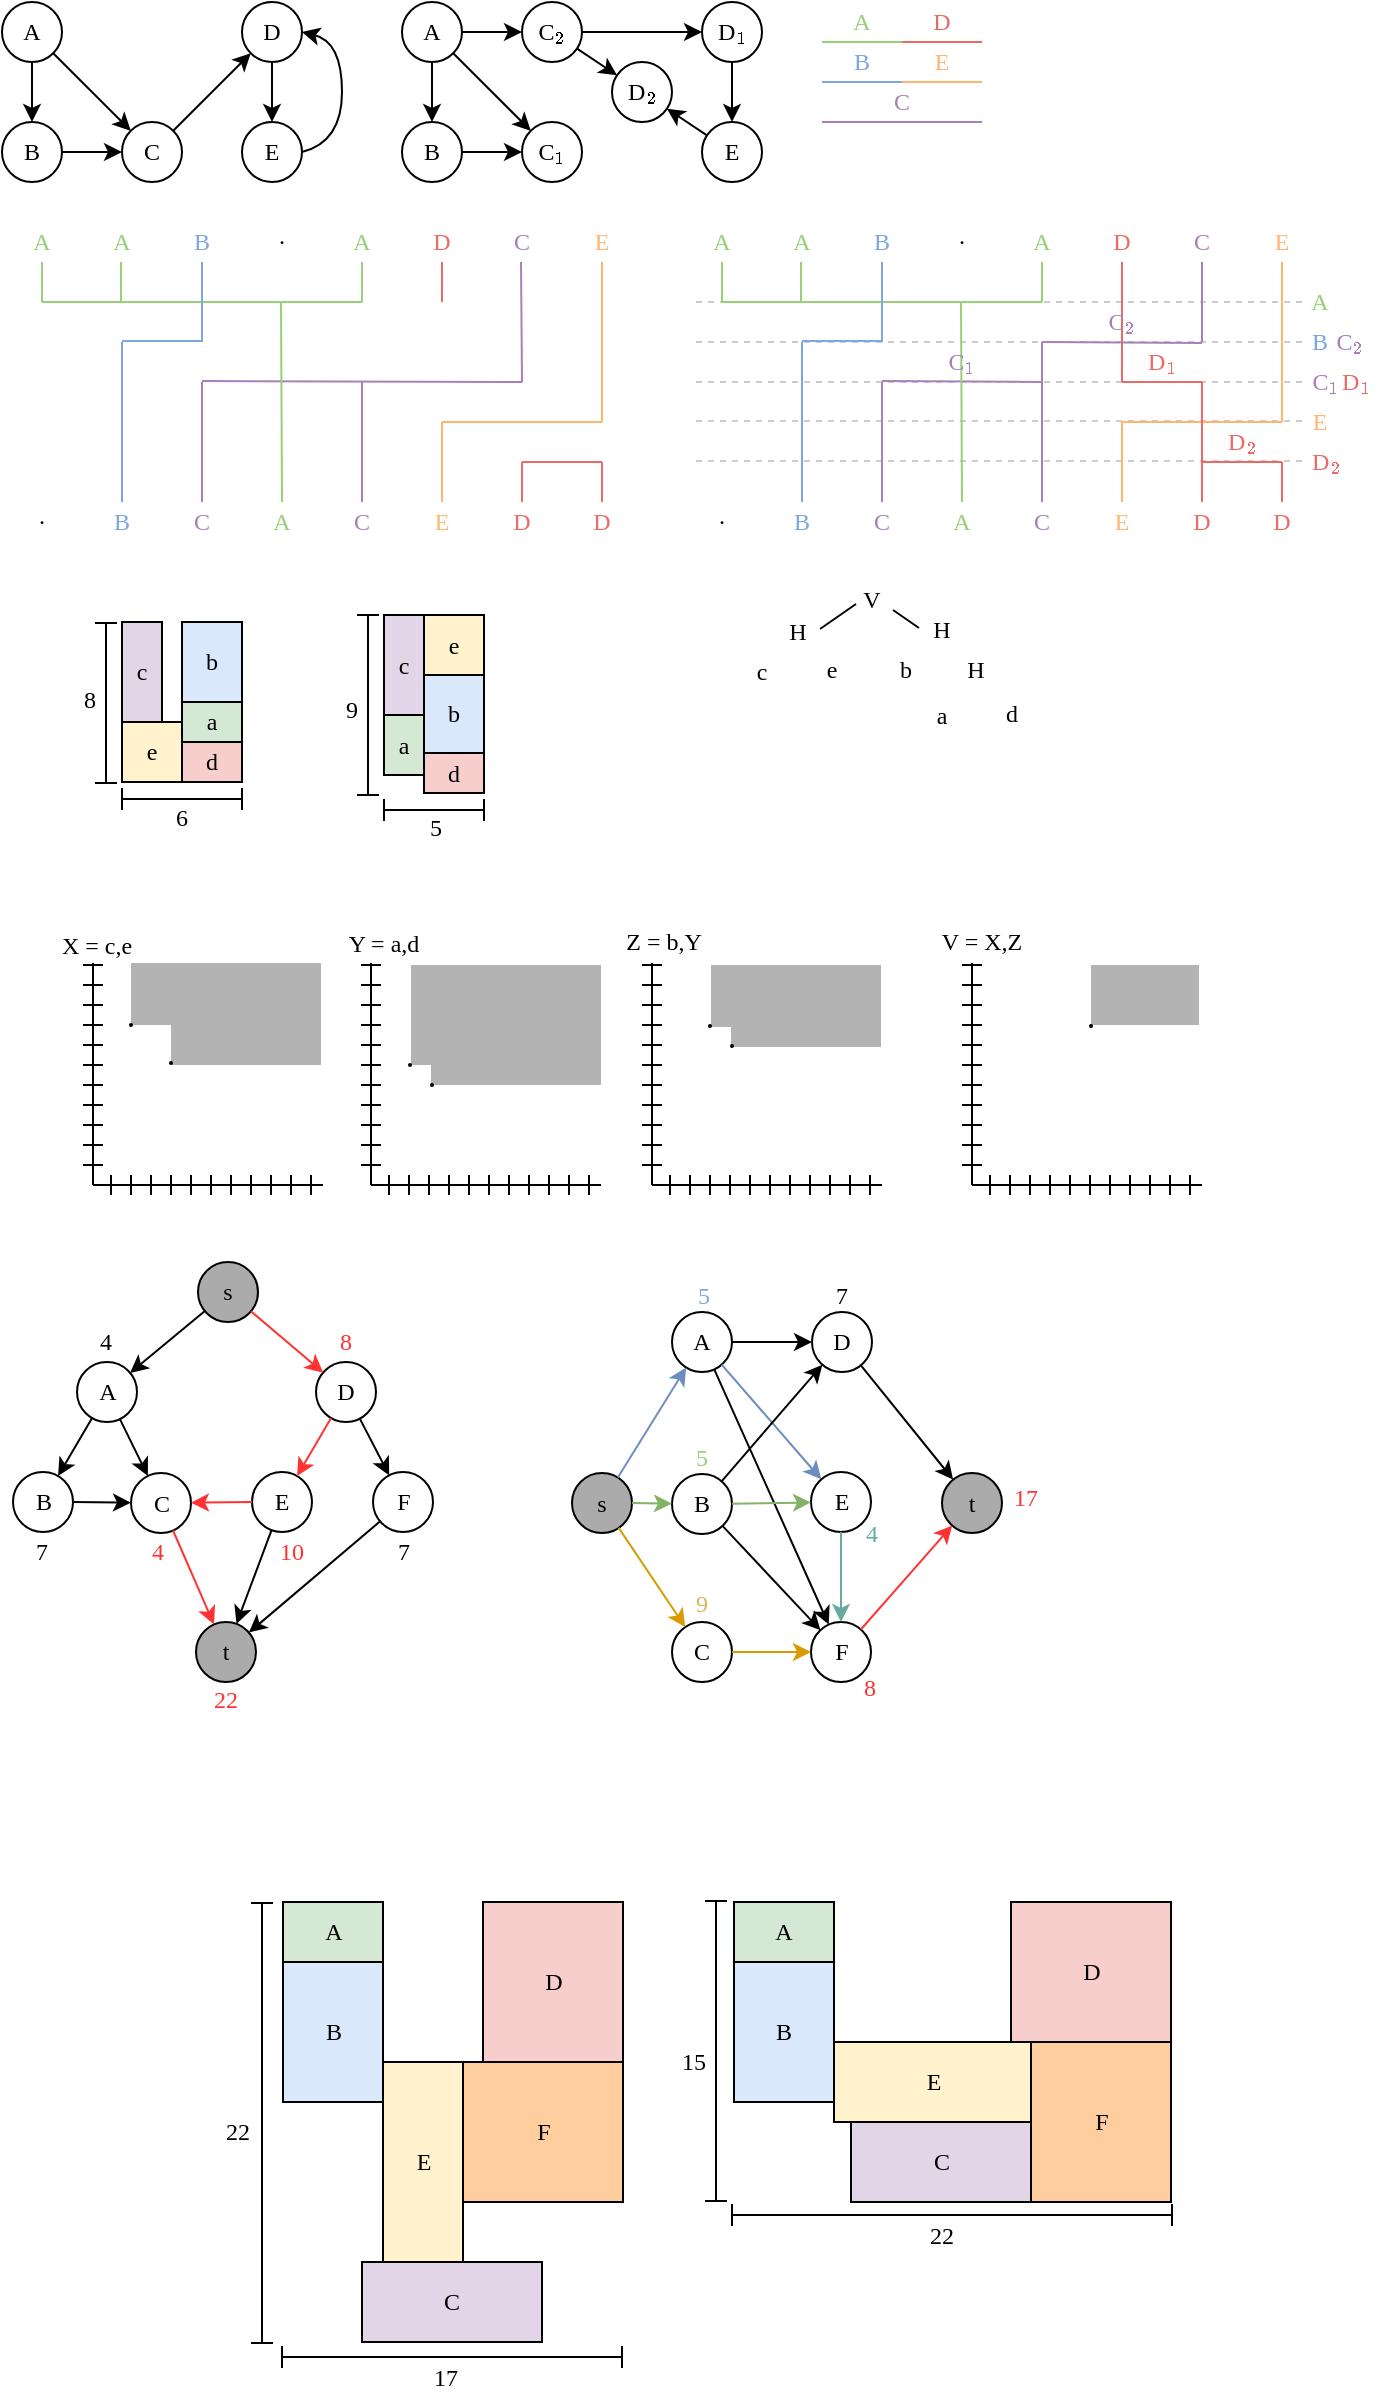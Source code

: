 <mxfile version="12.1.5" type="device" pages="1"><diagram id="upyyRJjsFdTiU0F1a5ig" name="Page-1"><mxGraphModel dx="601" dy="344" grid="1" gridSize="10" guides="1" tooltips="1" connect="1" arrows="1" fold="1" page="1" pageScale="1" pageWidth="827" pageHeight="1169" math="1" shadow="0"><root><mxCell id="0"/><mxCell id="1" parent="0"/><mxCell id="X7yKtnGNIxOeGjqXVXPr-155" value="" style="endArrow=none;dashed=1;html=1;strokeColor=#CCCCCC;fontFamily=Computer Modern;fontColor=none;exitX=0;exitY=0.5;exitDx=0;exitDy=0;" edge="1" parent="1"><mxGeometry width="50" height="50" relative="1" as="geometry"><mxPoint x="670" y="160" as="sourcePoint"/><mxPoint x="365" y="160" as="targetPoint"/></mxGeometry></mxCell><mxCell id="X7yKtnGNIxOeGjqXVXPr-157" value="" style="endArrow=none;dashed=1;html=1;strokeColor=#CCCCCC;fontFamily=Computer Modern;fontColor=none;exitX=0;exitY=0.5;exitDx=0;exitDy=0;" edge="1" parent="1"><mxGeometry width="50" height="50" relative="1" as="geometry"><mxPoint x="670" y="180" as="sourcePoint"/><mxPoint x="365" y="180" as="targetPoint"/></mxGeometry></mxCell><mxCell id="X7yKtnGNIxOeGjqXVXPr-158" value="" style="endArrow=none;dashed=1;html=1;strokeColor=#CCCCCC;fontFamily=Computer Modern;fontColor=none;exitX=0;exitY=0.5;exitDx=0;exitDy=0;" edge="1" parent="1"><mxGeometry width="50" height="50" relative="1" as="geometry"><mxPoint x="670" y="200" as="sourcePoint"/><mxPoint x="365" y="200" as="targetPoint"/></mxGeometry></mxCell><mxCell id="X7yKtnGNIxOeGjqXVXPr-159" value="" style="endArrow=none;dashed=1;html=1;strokeColor=#CCCCCC;fontFamily=Computer Modern;fontColor=none;exitX=0;exitY=0.5;exitDx=0;exitDy=0;" edge="1" parent="1"><mxGeometry width="50" height="50" relative="1" as="geometry"><mxPoint x="670" y="219.5" as="sourcePoint"/><mxPoint x="365" y="219.5" as="targetPoint"/></mxGeometry></mxCell><mxCell id="X7yKtnGNIxOeGjqXVXPr-160" value="" style="endArrow=none;dashed=1;html=1;strokeColor=#CCCCCC;fontFamily=Computer Modern;fontColor=none;exitX=0;exitY=0.5;exitDx=0;exitDy=0;" edge="1" parent="1"><mxGeometry width="50" height="50" relative="1" as="geometry"><mxPoint x="670" y="239.5" as="sourcePoint"/><mxPoint x="365" y="239.5" as="targetPoint"/></mxGeometry></mxCell><mxCell id="X7yKtnGNIxOeGjqXVXPr-43" value="B" style="text;html=1;strokeColor=none;fillColor=none;align=center;verticalAlign=middle;whiteSpace=wrap;rounded=0;fontFamily=Computer Modern;fontColor=#7EA6E0;" vertex="1" parent="1"><mxGeometry x="430" y="30" width="40" height="20" as="geometry"/></mxCell><mxCell id="X7yKtnGNIxOeGjqXVXPr-48" value="E" style="text;html=1;strokeColor=none;fillColor=none;align=center;verticalAlign=middle;whiteSpace=wrap;rounded=0;fontFamily=Computer Modern;fontColor=#FFB570;" vertex="1" parent="1"><mxGeometry x="470" y="30" width="40" height="20" as="geometry"/></mxCell><mxCell id="X7yKtnGNIxOeGjqXVXPr-47" value="D" style="text;html=1;strokeColor=none;fillColor=none;align=center;verticalAlign=middle;whiteSpace=wrap;rounded=0;fontFamily=Computer Modern;fontColor=#EA6B66;" vertex="1" parent="1"><mxGeometry x="470" y="10" width="40" height="20" as="geometry"/></mxCell><mxCell id="X7yKtnGNIxOeGjqXVXPr-44" value="C" style="text;html=1;strokeColor=none;fillColor=none;align=center;verticalAlign=middle;whiteSpace=wrap;rounded=0;fontFamily=Computer Modern;fontColor=#A680B8;" vertex="1" parent="1"><mxGeometry x="450" y="50" width="40" height="20" as="geometry"/></mxCell><mxCell id="X7yKtnGNIxOeGjqXVXPr-1" value="A" style="ellipse;whiteSpace=wrap;html=1;aspect=fixed;fontFamily=Computer Modern;" vertex="1" parent="1"><mxGeometry x="20" y="10" width="30" height="30" as="geometry"/></mxCell><mxCell id="X7yKtnGNIxOeGjqXVXPr-2" value="B" style="ellipse;whiteSpace=wrap;html=1;aspect=fixed;fontFamily=Computer Modern;" vertex="1" parent="1"><mxGeometry x="20" y="70" width="30" height="30" as="geometry"/></mxCell><mxCell id="X7yKtnGNIxOeGjqXVXPr-3" value="C" style="ellipse;whiteSpace=wrap;html=1;aspect=fixed;fontFamily=Computer Modern;" vertex="1" parent="1"><mxGeometry x="80" y="70" width="30" height="30" as="geometry"/></mxCell><mxCell id="X7yKtnGNIxOeGjqXVXPr-4" value="D" style="ellipse;whiteSpace=wrap;html=1;aspect=fixed;fontFamily=Computer Modern;" vertex="1" parent="1"><mxGeometry x="140" y="10" width="30" height="30" as="geometry"/></mxCell><mxCell id="X7yKtnGNIxOeGjqXVXPr-5" value="E" style="ellipse;whiteSpace=wrap;html=1;aspect=fixed;fontFamily=Computer Modern;" vertex="1" parent="1"><mxGeometry x="140" y="70" width="30" height="30" as="geometry"/></mxCell><mxCell id="X7yKtnGNIxOeGjqXVXPr-9" value="" style="endArrow=classic;html=1;entryX=0;entryY=1;entryDx=0;entryDy=0;exitX=1;exitY=0;exitDx=0;exitDy=0;fontFamily=Computer Modern;" edge="1" parent="1" source="X7yKtnGNIxOeGjqXVXPr-3" target="X7yKtnGNIxOeGjqXVXPr-4"><mxGeometry width="50" height="50" relative="1" as="geometry"><mxPoint x="20" y="170" as="sourcePoint"/><mxPoint x="70" y="120" as="targetPoint"/></mxGeometry></mxCell><mxCell id="X7yKtnGNIxOeGjqXVXPr-10" value="" style="endArrow=classic;html=1;entryX=0.5;entryY=0;entryDx=0;entryDy=0;exitX=0.5;exitY=1;exitDx=0;exitDy=0;fontFamily=Computer Modern;" edge="1" parent="1" source="X7yKtnGNIxOeGjqXVXPr-1" target="X7yKtnGNIxOeGjqXVXPr-2"><mxGeometry width="50" height="50" relative="1" as="geometry"><mxPoint x="20" y="170" as="sourcePoint"/><mxPoint x="70" y="120" as="targetPoint"/></mxGeometry></mxCell><mxCell id="X7yKtnGNIxOeGjqXVXPr-11" value="" style="endArrow=classic;html=1;exitX=1;exitY=0.5;exitDx=0;exitDy=0;entryX=0;entryY=0.5;entryDx=0;entryDy=0;fontFamily=Computer Modern;" edge="1" parent="1" source="X7yKtnGNIxOeGjqXVXPr-2" target="X7yKtnGNIxOeGjqXVXPr-3"><mxGeometry width="50" height="50" relative="1" as="geometry"><mxPoint x="10" y="250" as="sourcePoint"/><mxPoint x="60" y="200" as="targetPoint"/></mxGeometry></mxCell><mxCell id="X7yKtnGNIxOeGjqXVXPr-12" value="" style="endArrow=classic;html=1;entryX=0.5;entryY=0;entryDx=0;entryDy=0;exitX=0.5;exitY=1;exitDx=0;exitDy=0;fontFamily=Computer Modern;" edge="1" parent="1" source="X7yKtnGNIxOeGjqXVXPr-4" target="X7yKtnGNIxOeGjqXVXPr-5"><mxGeometry width="50" height="50" relative="1" as="geometry"><mxPoint x="20" y="170" as="sourcePoint"/><mxPoint x="70" y="120" as="targetPoint"/></mxGeometry></mxCell><mxCell id="X7yKtnGNIxOeGjqXVXPr-16" value="" style="curved=1;endArrow=classic;html=1;entryX=1;entryY=0.5;entryDx=0;entryDy=0;exitX=1;exitY=0.5;exitDx=0;exitDy=0;fontFamily=Computer Modern;" edge="1" parent="1" source="X7yKtnGNIxOeGjqXVXPr-5" target="X7yKtnGNIxOeGjqXVXPr-4"><mxGeometry width="50" height="50" relative="1" as="geometry"><mxPoint x="20" y="170" as="sourcePoint"/><mxPoint x="70" y="120" as="targetPoint"/><Array as="points"><mxPoint x="190" y="80"/><mxPoint x="190" y="30"/></Array></mxGeometry></mxCell><mxCell id="X7yKtnGNIxOeGjqXVXPr-18" value="" style="endArrow=classic;html=1;fontFamily=Computer Modern;" edge="1" parent="1" source="X7yKtnGNIxOeGjqXVXPr-1" target="X7yKtnGNIxOeGjqXVXPr-3"><mxGeometry width="50" height="50" relative="1" as="geometry"><mxPoint x="20" y="170" as="sourcePoint"/><mxPoint x="70" y="120" as="targetPoint"/></mxGeometry></mxCell><mxCell id="X7yKtnGNIxOeGjqXVXPr-31" style="edgeStyle=orthogonalEdgeStyle;rounded=0;orthogonalLoop=1;jettySize=auto;html=1;exitX=1;exitY=0.5;exitDx=0;exitDy=0;entryX=0;entryY=0.5;entryDx=0;entryDy=0;fontFamily=Computer Modern;" edge="1" parent="1" source="X7yKtnGNIxOeGjqXVXPr-19" target="X7yKtnGNIxOeGjqXVXPr-30"><mxGeometry relative="1" as="geometry"/></mxCell><mxCell id="X7yKtnGNIxOeGjqXVXPr-19" value="A" style="ellipse;whiteSpace=wrap;html=1;aspect=fixed;fontFamily=Computer Modern;" vertex="1" parent="1"><mxGeometry x="220" y="10" width="30" height="30" as="geometry"/></mxCell><mxCell id="X7yKtnGNIxOeGjqXVXPr-20" value="B" style="ellipse;whiteSpace=wrap;html=1;aspect=fixed;fontFamily=Computer Modern;" vertex="1" parent="1"><mxGeometry x="220" y="70" width="30" height="30" as="geometry"/></mxCell><mxCell id="X7yKtnGNIxOeGjqXVXPr-21" value="C\(_1\)" style="ellipse;whiteSpace=wrap;html=1;aspect=fixed;fontFamily=Computer Modern;" vertex="1" parent="1"><mxGeometry x="280" y="70" width="30" height="30" as="geometry"/></mxCell><mxCell id="X7yKtnGNIxOeGjqXVXPr-22" value="D\(_1\)" style="ellipse;whiteSpace=wrap;html=1;aspect=fixed;fontFamily=Computer Modern;" vertex="1" parent="1"><mxGeometry x="370" y="10" width="30" height="30" as="geometry"/></mxCell><mxCell id="X7yKtnGNIxOeGjqXVXPr-23" value="E" style="ellipse;whiteSpace=wrap;html=1;aspect=fixed;fontFamily=Computer Modern;" vertex="1" parent="1"><mxGeometry x="370" y="70" width="30" height="30" as="geometry"/></mxCell><mxCell id="X7yKtnGNIxOeGjqXVXPr-25" value="" style="endArrow=classic;html=1;entryX=0.5;entryY=0;entryDx=0;entryDy=0;exitX=0.5;exitY=1;exitDx=0;exitDy=0;fontFamily=Computer Modern;" edge="1" parent="1" source="X7yKtnGNIxOeGjqXVXPr-19" target="X7yKtnGNIxOeGjqXVXPr-20"><mxGeometry width="50" height="50" relative="1" as="geometry"><mxPoint x="220" y="170" as="sourcePoint"/><mxPoint x="270" y="120" as="targetPoint"/></mxGeometry></mxCell><mxCell id="X7yKtnGNIxOeGjqXVXPr-26" value="" style="endArrow=classic;html=1;exitX=1;exitY=0.5;exitDx=0;exitDy=0;entryX=0;entryY=0.5;entryDx=0;entryDy=0;fontFamily=Computer Modern;" edge="1" parent="1" source="X7yKtnGNIxOeGjqXVXPr-20" target="X7yKtnGNIxOeGjqXVXPr-21"><mxGeometry width="50" height="50" relative="1" as="geometry"><mxPoint x="210" y="250" as="sourcePoint"/><mxPoint x="260" y="200" as="targetPoint"/></mxGeometry></mxCell><mxCell id="X7yKtnGNIxOeGjqXVXPr-27" value="" style="endArrow=classic;html=1;entryX=0.5;entryY=0;entryDx=0;entryDy=0;exitX=0.5;exitY=1;exitDx=0;exitDy=0;fontFamily=Computer Modern;" edge="1" parent="1" source="X7yKtnGNIxOeGjqXVXPr-22" target="X7yKtnGNIxOeGjqXVXPr-23"><mxGeometry width="50" height="50" relative="1" as="geometry"><mxPoint x="250" y="170" as="sourcePoint"/><mxPoint x="300" y="120" as="targetPoint"/></mxGeometry></mxCell><mxCell id="X7yKtnGNIxOeGjqXVXPr-29" value="" style="endArrow=classic;html=1;fontFamily=Computer Modern;" edge="1" parent="1" source="X7yKtnGNIxOeGjqXVXPr-19" target="X7yKtnGNIxOeGjqXVXPr-21"><mxGeometry width="50" height="50" relative="1" as="geometry"><mxPoint x="220" y="170" as="sourcePoint"/><mxPoint x="270" y="120" as="targetPoint"/></mxGeometry></mxCell><mxCell id="X7yKtnGNIxOeGjqXVXPr-35" style="edgeStyle=orthogonalEdgeStyle;rounded=0;orthogonalLoop=1;jettySize=auto;html=1;exitX=1;exitY=0.5;exitDx=0;exitDy=0;entryX=0;entryY=0.5;entryDx=0;entryDy=0;fontFamily=Computer Modern;" edge="1" parent="1" source="X7yKtnGNIxOeGjqXVXPr-30" target="X7yKtnGNIxOeGjqXVXPr-22"><mxGeometry relative="1" as="geometry"/></mxCell><mxCell id="X7yKtnGNIxOeGjqXVXPr-30" value="C\(_2\)" style="ellipse;whiteSpace=wrap;html=1;aspect=fixed;fontFamily=Computer Modern;" vertex="1" parent="1"><mxGeometry x="280" y="10" width="30" height="30" as="geometry"/></mxCell><mxCell id="X7yKtnGNIxOeGjqXVXPr-33" value="D\(_2\)" style="ellipse;whiteSpace=wrap;html=1;aspect=fixed;fontFamily=Computer Modern;" vertex="1" parent="1"><mxGeometry x="325" y="40" width="30" height="30" as="geometry"/></mxCell><mxCell id="X7yKtnGNIxOeGjqXVXPr-36" value="" style="endArrow=classic;html=1;fontFamily=Computer Modern;" edge="1" parent="1" source="X7yKtnGNIxOeGjqXVXPr-30" target="X7yKtnGNIxOeGjqXVXPr-33"><mxGeometry width="50" height="50" relative="1" as="geometry"><mxPoint x="-90" y="170" as="sourcePoint"/><mxPoint x="-40" y="120" as="targetPoint"/></mxGeometry></mxCell><mxCell id="X7yKtnGNIxOeGjqXVXPr-37" value="" style="endArrow=classic;html=1;fontFamily=Computer Modern;" edge="1" parent="1" source="X7yKtnGNIxOeGjqXVXPr-23" target="X7yKtnGNIxOeGjqXVXPr-33"><mxGeometry width="50" height="50" relative="1" as="geometry"><mxPoint x="-90" y="170" as="sourcePoint"/><mxPoint x="-40" y="120" as="targetPoint"/></mxGeometry></mxCell><mxCell id="X7yKtnGNIxOeGjqXVXPr-38" value="" style="endArrow=none;html=1;fontFamily=Computer Modern;fontColor=#97D077;strokeColor=#97D077;" edge="1" parent="1"><mxGeometry width="50" height="50" relative="1" as="geometry"><mxPoint x="40" y="160" as="sourcePoint"/><mxPoint x="200" y="160" as="targetPoint"/></mxGeometry></mxCell><mxCell id="X7yKtnGNIxOeGjqXVXPr-39" value="" style="endArrow=none;html=1;fontFamily=Computer Modern;strokeColor=#7EA6E0;" edge="1" parent="1"><mxGeometry width="50" height="50" relative="1" as="geometry"><mxPoint x="430" y="50.0" as="sourcePoint"/><mxPoint x="470" y="50.0" as="targetPoint"/></mxGeometry></mxCell><mxCell id="X7yKtnGNIxOeGjqXVXPr-40" value="" style="endArrow=none;html=1;fontFamily=Computer Modern;strokeColor=#A680B8;" edge="1" parent="1"><mxGeometry width="50" height="50" relative="1" as="geometry"><mxPoint x="430.0" y="70.0" as="sourcePoint"/><mxPoint x="510" y="70" as="targetPoint"/></mxGeometry></mxCell><mxCell id="X7yKtnGNIxOeGjqXVXPr-45" value="" style="endArrow=none;html=1;fontFamily=Computer Modern;strokeColor=#EA6B66;" edge="1" parent="1"><mxGeometry width="50" height="50" relative="1" as="geometry"><mxPoint x="470" y="30" as="sourcePoint"/><mxPoint x="510" y="30" as="targetPoint"/></mxGeometry></mxCell><mxCell id="X7yKtnGNIxOeGjqXVXPr-46" value="" style="endArrow=none;html=1;fontFamily=Computer Modern;strokeColor=#FFB570;" edge="1" parent="1"><mxGeometry width="50" height="50" relative="1" as="geometry"><mxPoint x="470" y="50.0" as="sourcePoint"/><mxPoint x="510" y="50.0" as="targetPoint"/></mxGeometry></mxCell><mxCell id="X7yKtnGNIxOeGjqXVXPr-53" value="" style="endArrow=none;html=1;fontFamily=Computer Modern;fontColor=#97D077;strokeColor=#97D077;" edge="1" parent="1"><mxGeometry width="50" height="50" relative="1" as="geometry"><mxPoint x="430" y="30" as="sourcePoint"/><mxPoint x="470" y="30" as="targetPoint"/></mxGeometry></mxCell><mxCell id="X7yKtnGNIxOeGjqXVXPr-54" value="A" style="text;html=1;strokeColor=none;fillColor=none;align=center;verticalAlign=middle;whiteSpace=wrap;rounded=0;fontFamily=Computer Modern;fontColor=#97D077;" vertex="1" parent="1"><mxGeometry x="659" y="150" width="40" height="20" as="geometry"/></mxCell><mxCell id="X7yKtnGNIxOeGjqXVXPr-66" value="" style="group" vertex="1" connectable="0" parent="1" treatAsSingle="0"><mxGeometry x="20" y="120" width="320" height="20" as="geometry"/></mxCell><mxCell id="X7yKtnGNIxOeGjqXVXPr-41" value="A" style="text;html=1;strokeColor=none;fillColor=none;align=center;verticalAlign=middle;whiteSpace=wrap;rounded=0;fontFamily=Computer Modern;fontColor=#97D077;" vertex="1" parent="X7yKtnGNIxOeGjqXVXPr-66"><mxGeometry width="40" height="20" as="geometry"/></mxCell><mxCell id="X7yKtnGNIxOeGjqXVXPr-49" value="B" style="text;html=1;strokeColor=none;fillColor=none;align=center;verticalAlign=middle;whiteSpace=wrap;rounded=0;fontFamily=Computer Modern;fontColor=#7EA6E0;" vertex="1" parent="X7yKtnGNIxOeGjqXVXPr-66"><mxGeometry x="80" width="40" height="20" as="geometry"/></mxCell><mxCell id="X7yKtnGNIxOeGjqXVXPr-50" value="A" style="text;html=1;strokeColor=none;fillColor=none;align=center;verticalAlign=middle;whiteSpace=wrap;rounded=0;fontFamily=Computer Modern;fontColor=#97D077;" vertex="1" parent="X7yKtnGNIxOeGjqXVXPr-66"><mxGeometry x="40" width="40" height="20" as="geometry"/></mxCell><mxCell id="X7yKtnGNIxOeGjqXVXPr-51" value="·" style="text;html=1;strokeColor=none;fillColor=none;align=center;verticalAlign=middle;whiteSpace=wrap;rounded=0;fontFamily=Computer Modern;fontColor=#000000;" vertex="1" parent="X7yKtnGNIxOeGjqXVXPr-66"><mxGeometry x="120" width="40" height="20" as="geometry"/></mxCell><mxCell id="X7yKtnGNIxOeGjqXVXPr-52" value="A" style="text;html=1;strokeColor=none;fillColor=none;align=center;verticalAlign=middle;whiteSpace=wrap;rounded=0;fontFamily=Computer Modern;fontColor=#97D077;" vertex="1" parent="X7yKtnGNIxOeGjqXVXPr-66"><mxGeometry x="160" width="40" height="20" as="geometry"/></mxCell><mxCell id="X7yKtnGNIxOeGjqXVXPr-55" value="D" style="text;html=1;strokeColor=none;fillColor=none;align=center;verticalAlign=middle;whiteSpace=wrap;rounded=0;fontFamily=Computer Modern;fontColor=#EA6B66;" vertex="1" parent="X7yKtnGNIxOeGjqXVXPr-66"><mxGeometry x="200" width="40" height="20" as="geometry"/></mxCell><mxCell id="X7yKtnGNIxOeGjqXVXPr-56" value="C" style="text;html=1;strokeColor=none;fillColor=none;align=center;verticalAlign=middle;whiteSpace=wrap;rounded=0;fontFamily=Computer Modern;fontColor=#A680B8;" vertex="1" parent="X7yKtnGNIxOeGjqXVXPr-66"><mxGeometry x="240" width="40" height="20" as="geometry"/></mxCell><mxCell id="X7yKtnGNIxOeGjqXVXPr-57" value="E" style="text;html=1;strokeColor=none;fillColor=none;align=center;verticalAlign=middle;whiteSpace=wrap;rounded=0;fontFamily=Computer Modern;fontColor=#FFB570;" vertex="1" parent="X7yKtnGNIxOeGjqXVXPr-66"><mxGeometry x="280" width="40" height="20" as="geometry"/></mxCell><mxCell id="X7yKtnGNIxOeGjqXVXPr-69" value="" style="group" vertex="1" connectable="0" parent="1" treatAsSingle="0"><mxGeometry x="20" y="260" width="320" height="20" as="geometry"/></mxCell><mxCell id="X7yKtnGNIxOeGjqXVXPr-67" value="" style="group" vertex="1" connectable="0" parent="X7yKtnGNIxOeGjqXVXPr-69" treatAsSingle="0"><mxGeometry x="40" width="280" height="20" as="geometry"/></mxCell><mxCell id="X7yKtnGNIxOeGjqXVXPr-59" value="B" style="text;html=1;strokeColor=none;fillColor=none;align=center;verticalAlign=middle;whiteSpace=wrap;rounded=0;fontFamily=Computer Modern;fontColor=#7EA6E0;" vertex="1" parent="X7yKtnGNIxOeGjqXVXPr-67"><mxGeometry width="40" height="20" as="geometry"/></mxCell><mxCell id="X7yKtnGNIxOeGjqXVXPr-60" value="C" style="text;html=1;strokeColor=none;fillColor=none;align=center;verticalAlign=middle;whiteSpace=wrap;rounded=0;fontFamily=Computer Modern;fontColor=#A680B8;" vertex="1" parent="X7yKtnGNIxOeGjqXVXPr-67"><mxGeometry x="40" width="40" height="20" as="geometry"/></mxCell><mxCell id="X7yKtnGNIxOeGjqXVXPr-61" value="A" style="text;html=1;strokeColor=none;fillColor=none;align=center;verticalAlign=middle;whiteSpace=wrap;rounded=0;fontFamily=Computer Modern;fontColor=#97D077;" vertex="1" parent="X7yKtnGNIxOeGjqXVXPr-67"><mxGeometry x="80" width="40" height="20" as="geometry"/></mxCell><mxCell id="X7yKtnGNIxOeGjqXVXPr-62" value="C" style="text;html=1;strokeColor=none;fillColor=none;align=center;verticalAlign=middle;whiteSpace=wrap;rounded=0;fontFamily=Computer Modern;fontColor=#A680B8;" vertex="1" parent="X7yKtnGNIxOeGjqXVXPr-67"><mxGeometry x="120" width="40" height="20" as="geometry"/></mxCell><mxCell id="X7yKtnGNIxOeGjqXVXPr-63" value="E" style="text;html=1;strokeColor=none;fillColor=none;align=center;verticalAlign=middle;whiteSpace=wrap;rounded=0;fontFamily=Computer Modern;fontColor=#FFB570;" vertex="1" parent="X7yKtnGNIxOeGjqXVXPr-67"><mxGeometry x="160" width="40" height="20" as="geometry"/></mxCell><mxCell id="X7yKtnGNIxOeGjqXVXPr-64" value="D" style="text;html=1;strokeColor=none;fillColor=none;align=center;verticalAlign=middle;whiteSpace=wrap;rounded=0;fontFamily=Computer Modern;fontColor=#EA6B66;" vertex="1" parent="X7yKtnGNIxOeGjqXVXPr-67"><mxGeometry x="200" width="40" height="20" as="geometry"/></mxCell><mxCell id="X7yKtnGNIxOeGjqXVXPr-65" value="D" style="text;html=1;strokeColor=none;fillColor=none;align=center;verticalAlign=middle;whiteSpace=wrap;rounded=0;fontFamily=Computer Modern;fontColor=#EA6B66;" vertex="1" parent="X7yKtnGNIxOeGjqXVXPr-67"><mxGeometry x="240" width="40" height="20" as="geometry"/></mxCell><mxCell id="X7yKtnGNIxOeGjqXVXPr-68" value="" style="group" vertex="1" connectable="0" parent="X7yKtnGNIxOeGjqXVXPr-69" treatAsSingle="0"><mxGeometry width="40" height="20" as="geometry"/></mxCell><mxCell id="X7yKtnGNIxOeGjqXVXPr-58" value="·" style="text;html=1;strokeColor=none;fillColor=none;align=center;verticalAlign=middle;whiteSpace=wrap;rounded=0;fontFamily=Computer Modern;fontColor=#000000;" vertex="1" parent="X7yKtnGNIxOeGjqXVXPr-68"><mxGeometry width="40" height="20" as="geometry"/></mxCell><mxCell id="X7yKtnGNIxOeGjqXVXPr-71" value="" style="endArrow=none;html=1;fontFamily=Computer Modern;fontColor=#97D077;strokeColor=#97D077;entryX=0.5;entryY=1;entryDx=0;entryDy=0;" edge="1" parent="1" target="X7yKtnGNIxOeGjqXVXPr-41"><mxGeometry width="50" height="50" relative="1" as="geometry"><mxPoint x="40" y="160" as="sourcePoint"/><mxPoint x="50" y="150" as="targetPoint"/></mxGeometry></mxCell><mxCell id="X7yKtnGNIxOeGjqXVXPr-72" value="" style="endArrow=none;html=1;fontFamily=Computer Modern;fontColor=#97D077;strokeColor=#97D077;entryX=0.5;entryY=1;entryDx=0;entryDy=0;" edge="1" parent="1"><mxGeometry width="50" height="50" relative="1" as="geometry"><mxPoint x="79.5" y="160" as="sourcePoint"/><mxPoint x="79.5" y="140" as="targetPoint"/></mxGeometry></mxCell><mxCell id="X7yKtnGNIxOeGjqXVXPr-73" value="" style="endArrow=none;html=1;fontFamily=Computer Modern;fontColor=none;strokeColor=#7EA6E0;entryX=0.5;entryY=1;entryDx=0;entryDy=0;noLabel=1;" edge="1" parent="1"><mxGeometry width="50" height="50" relative="1" as="geometry"><mxPoint x="120" y="180" as="sourcePoint"/><mxPoint x="120" y="140" as="targetPoint"/></mxGeometry></mxCell><mxCell id="X7yKtnGNIxOeGjqXVXPr-75" value="" style="endArrow=none;html=1;fontFamily=Computer Modern;fontColor=#97D077;strokeColor=#97D077;entryX=0.5;entryY=1;entryDx=0;entryDy=0;" edge="1" parent="1"><mxGeometry width="50" height="50" relative="1" as="geometry"><mxPoint x="200" y="160" as="sourcePoint"/><mxPoint x="200" y="140" as="targetPoint"/></mxGeometry></mxCell><mxCell id="X7yKtnGNIxOeGjqXVXPr-76" value="" style="endArrow=none;html=1;fontFamily=Computer Modern;fontColor=#97D077;strokeColor=#EA6B66;entryX=0.5;entryY=1;entryDx=0;entryDy=0;" edge="1" parent="1"><mxGeometry width="50" height="50" relative="1" as="geometry"><mxPoint x="240" y="160" as="sourcePoint"/><mxPoint x="240" y="140" as="targetPoint"/></mxGeometry></mxCell><mxCell id="X7yKtnGNIxOeGjqXVXPr-77" value="" style="endArrow=none;html=1;fontFamily=Computer Modern;fontColor=#97D077;strokeColor=#A680B8;entryX=0.5;entryY=1;entryDx=0;entryDy=0;" edge="1" parent="1"><mxGeometry width="50" height="50" relative="1" as="geometry"><mxPoint x="280" y="200" as="sourcePoint"/><mxPoint x="279.5" y="140" as="targetPoint"/></mxGeometry></mxCell><mxCell id="X7yKtnGNIxOeGjqXVXPr-78" value="" style="endArrow=none;html=1;fontFamily=Computer Modern;fontColor=#97D077;strokeColor=#FFB570;entryX=0.5;entryY=1;entryDx=0;entryDy=0;" edge="1" parent="1"><mxGeometry width="50" height="50" relative="1" as="geometry"><mxPoint x="320" y="220" as="sourcePoint"/><mxPoint x="320" y="140" as="targetPoint"/></mxGeometry></mxCell><mxCell id="X7yKtnGNIxOeGjqXVXPr-79" value="" style="endArrow=none;html=1;fontFamily=Computer Modern;strokeColor=#7EA6E0;" edge="1" parent="1"><mxGeometry width="50" height="50" relative="1" as="geometry"><mxPoint x="80" y="179.5" as="sourcePoint"/><mxPoint x="120" y="179.5" as="targetPoint"/></mxGeometry></mxCell><mxCell id="X7yKtnGNIxOeGjqXVXPr-80" value="" style="endArrow=none;html=1;fontFamily=Computer Modern;fontColor=none;strokeColor=#7EA6E0;noLabel=1;exitX=0.5;exitY=0;exitDx=0;exitDy=0;" edge="1" parent="1" source="X7yKtnGNIxOeGjqXVXPr-59"><mxGeometry width="50" height="50" relative="1" as="geometry"><mxPoint x="80" y="220" as="sourcePoint"/><mxPoint x="80" y="180" as="targetPoint"/></mxGeometry></mxCell><mxCell id="X7yKtnGNIxOeGjqXVXPr-81" value="" style="endArrow=none;html=1;fontFamily=Computer Modern;strokeColor=#A680B8;" edge="1" parent="1"><mxGeometry width="50" height="50" relative="1" as="geometry"><mxPoint x="120" y="199.5" as="sourcePoint"/><mxPoint x="280" y="200" as="targetPoint"/></mxGeometry></mxCell><mxCell id="X7yKtnGNIxOeGjqXVXPr-82" value="" style="endArrow=none;html=1;fontFamily=Computer Modern;fontColor=#97D077;strokeColor=#A680B8;exitX=0.5;exitY=0;exitDx=0;exitDy=0;" edge="1" parent="1" source="X7yKtnGNIxOeGjqXVXPr-60"><mxGeometry width="50" height="50" relative="1" as="geometry"><mxPoint x="120.5" y="260" as="sourcePoint"/><mxPoint x="120" y="200" as="targetPoint"/></mxGeometry></mxCell><mxCell id="X7yKtnGNIxOeGjqXVXPr-83" value="" style="endArrow=none;html=1;fontFamily=Computer Modern;fontColor=#97D077;strokeColor=#97D077;entryX=0.5;entryY=1;entryDx=0;entryDy=0;exitX=0.5;exitY=0;exitDx=0;exitDy=0;" edge="1" parent="1" source="X7yKtnGNIxOeGjqXVXPr-61"><mxGeometry width="50" height="50" relative="1" as="geometry"><mxPoint x="159.5" y="180" as="sourcePoint"/><mxPoint x="159.5" y="160" as="targetPoint"/></mxGeometry></mxCell><mxCell id="X7yKtnGNIxOeGjqXVXPr-84" value="" style="endArrow=none;html=1;fontFamily=Computer Modern;fontColor=#97D077;strokeColor=#A680B8;exitX=0.5;exitY=0;exitDx=0;exitDy=0;" edge="1" parent="1" source="X7yKtnGNIxOeGjqXVXPr-62"><mxGeometry width="50" height="50" relative="1" as="geometry"><mxPoint x="200" y="270" as="sourcePoint"/><mxPoint x="200" y="200" as="targetPoint"/></mxGeometry></mxCell><mxCell id="X7yKtnGNIxOeGjqXVXPr-85" value="" style="endArrow=none;html=1;fontFamily=Computer Modern;strokeColor=#FFB570;" edge="1" parent="1"><mxGeometry width="50" height="50" relative="1" as="geometry"><mxPoint x="240" y="220.0" as="sourcePoint"/><mxPoint x="320" y="220" as="targetPoint"/></mxGeometry></mxCell><mxCell id="X7yKtnGNIxOeGjqXVXPr-86" value="" style="endArrow=none;html=1;fontFamily=Computer Modern;fontColor=#97D077;strokeColor=#FFB570;exitX=0.5;exitY=0;exitDx=0;exitDy=0;" edge="1" parent="1" source="X7yKtnGNIxOeGjqXVXPr-63"><mxGeometry width="50" height="50" relative="1" as="geometry"><mxPoint x="240" y="230" as="sourcePoint"/><mxPoint x="240" y="220" as="targetPoint"/></mxGeometry></mxCell><mxCell id="X7yKtnGNIxOeGjqXVXPr-87" value="" style="endArrow=none;html=1;fontFamily=Computer Modern;fontColor=#97D077;strokeColor=#EA6B66;entryX=0.5;entryY=1;entryDx=0;entryDy=0;exitX=0.5;exitY=0;exitDx=0;exitDy=0;" edge="1" parent="1" source="X7yKtnGNIxOeGjqXVXPr-64"><mxGeometry width="50" height="50" relative="1" as="geometry"><mxPoint x="280" y="260" as="sourcePoint"/><mxPoint x="280" y="240" as="targetPoint"/></mxGeometry></mxCell><mxCell id="X7yKtnGNIxOeGjqXVXPr-88" value="" style="endArrow=none;html=1;fontFamily=Computer Modern;fontColor=#97D077;strokeColor=#EA6B66;entryX=0.5;entryY=1;entryDx=0;entryDy=0;exitX=0.5;exitY=0;exitDx=0;exitDy=0;" edge="1" parent="1" source="X7yKtnGNIxOeGjqXVXPr-65"><mxGeometry width="50" height="50" relative="1" as="geometry"><mxPoint x="320" y="260" as="sourcePoint"/><mxPoint x="320" y="240" as="targetPoint"/></mxGeometry></mxCell><mxCell id="X7yKtnGNIxOeGjqXVXPr-89" value="" style="endArrow=none;html=1;fontFamily=Computer Modern;strokeColor=#EA6B66;" edge="1" parent="1"><mxGeometry width="50" height="50" relative="1" as="geometry"><mxPoint x="280" y="240" as="sourcePoint"/><mxPoint x="320" y="240" as="targetPoint"/></mxGeometry></mxCell><mxCell id="X7yKtnGNIxOeGjqXVXPr-92" value="" style="endArrow=none;html=1;fontFamily=Computer Modern;fontColor=#97D077;strokeColor=#97D077;" edge="1" parent="1"><mxGeometry width="50" height="50" relative="1" as="geometry"><mxPoint x="380" y="160" as="sourcePoint"/><mxPoint x="540" y="160" as="targetPoint"/></mxGeometry></mxCell><mxCell id="X7yKtnGNIxOeGjqXVXPr-93" value="" style="group" vertex="1" connectable="0" parent="1" treatAsSingle="0"><mxGeometry x="360" y="120" width="320" height="20" as="geometry"/></mxCell><mxCell id="X7yKtnGNIxOeGjqXVXPr-94" value="A" style="text;html=1;strokeColor=none;fillColor=none;align=center;verticalAlign=middle;whiteSpace=wrap;rounded=0;fontFamily=Computer Modern;fontColor=#97D077;" vertex="1" parent="X7yKtnGNIxOeGjqXVXPr-93"><mxGeometry width="40" height="20" as="geometry"/></mxCell><mxCell id="X7yKtnGNIxOeGjqXVXPr-95" value="B" style="text;html=1;strokeColor=none;fillColor=none;align=center;verticalAlign=middle;whiteSpace=wrap;rounded=0;fontFamily=Computer Modern;fontColor=#7EA6E0;" vertex="1" parent="X7yKtnGNIxOeGjqXVXPr-93"><mxGeometry x="80" width="40" height="20" as="geometry"/></mxCell><mxCell id="X7yKtnGNIxOeGjqXVXPr-96" value="A" style="text;html=1;strokeColor=none;fillColor=none;align=center;verticalAlign=middle;whiteSpace=wrap;rounded=0;fontFamily=Computer Modern;fontColor=#97D077;" vertex="1" parent="X7yKtnGNIxOeGjqXVXPr-93"><mxGeometry x="40" width="40" height="20" as="geometry"/></mxCell><mxCell id="X7yKtnGNIxOeGjqXVXPr-97" value="·" style="text;html=1;strokeColor=none;fillColor=none;align=center;verticalAlign=middle;whiteSpace=wrap;rounded=0;fontFamily=Computer Modern;fontColor=#000000;" vertex="1" parent="X7yKtnGNIxOeGjqXVXPr-93"><mxGeometry x="120" width="40" height="20" as="geometry"/></mxCell><mxCell id="X7yKtnGNIxOeGjqXVXPr-98" value="A" style="text;html=1;strokeColor=none;fillColor=none;align=center;verticalAlign=middle;whiteSpace=wrap;rounded=0;fontFamily=Computer Modern;fontColor=#97D077;" vertex="1" parent="X7yKtnGNIxOeGjqXVXPr-93"><mxGeometry x="160" width="40" height="20" as="geometry"/></mxCell><mxCell id="X7yKtnGNIxOeGjqXVXPr-99" value="D" style="text;html=1;strokeColor=none;fillColor=none;align=center;verticalAlign=middle;whiteSpace=wrap;rounded=0;fontFamily=Computer Modern;fontColor=#EA6B66;" vertex="1" parent="X7yKtnGNIxOeGjqXVXPr-93"><mxGeometry x="200" width="40" height="20" as="geometry"/></mxCell><mxCell id="X7yKtnGNIxOeGjqXVXPr-100" value="C" style="text;html=1;strokeColor=none;fillColor=none;align=center;verticalAlign=middle;whiteSpace=wrap;rounded=0;fontFamily=Computer Modern;fontColor=#A680B8;" vertex="1" parent="X7yKtnGNIxOeGjqXVXPr-93"><mxGeometry x="240" width="40" height="20" as="geometry"/></mxCell><mxCell id="X7yKtnGNIxOeGjqXVXPr-101" value="E" style="text;html=1;strokeColor=none;fillColor=none;align=center;verticalAlign=middle;whiteSpace=wrap;rounded=0;fontFamily=Computer Modern;fontColor=#FFB570;" vertex="1" parent="X7yKtnGNIxOeGjqXVXPr-93"><mxGeometry x="280" width="40" height="20" as="geometry"/></mxCell><mxCell id="X7yKtnGNIxOeGjqXVXPr-102" value="" style="group" vertex="1" connectable="0" parent="1" treatAsSingle="0"><mxGeometry x="360" y="260" width="320" height="20" as="geometry"/></mxCell><mxCell id="X7yKtnGNIxOeGjqXVXPr-103" value="" style="group" vertex="1" connectable="0" parent="X7yKtnGNIxOeGjqXVXPr-102" treatAsSingle="0"><mxGeometry x="40" width="280" height="20" as="geometry"/></mxCell><mxCell id="X7yKtnGNIxOeGjqXVXPr-104" value="B" style="text;html=1;strokeColor=none;fillColor=none;align=center;verticalAlign=middle;whiteSpace=wrap;rounded=0;fontFamily=Computer Modern;fontColor=#7EA6E0;" vertex="1" parent="X7yKtnGNIxOeGjqXVXPr-103"><mxGeometry width="40" height="20" as="geometry"/></mxCell><mxCell id="X7yKtnGNIxOeGjqXVXPr-105" value="C" style="text;html=1;strokeColor=none;fillColor=none;align=center;verticalAlign=middle;whiteSpace=wrap;rounded=0;fontFamily=Computer Modern;fontColor=#A680B8;" vertex="1" parent="X7yKtnGNIxOeGjqXVXPr-103"><mxGeometry x="40" width="40" height="20" as="geometry"/></mxCell><mxCell id="X7yKtnGNIxOeGjqXVXPr-106" value="A" style="text;html=1;strokeColor=none;fillColor=none;align=center;verticalAlign=middle;whiteSpace=wrap;rounded=0;fontFamily=Computer Modern;fontColor=#97D077;" vertex="1" parent="X7yKtnGNIxOeGjqXVXPr-103"><mxGeometry x="80" width="40" height="20" as="geometry"/></mxCell><mxCell id="X7yKtnGNIxOeGjqXVXPr-107" value="C" style="text;html=1;strokeColor=none;fillColor=none;align=center;verticalAlign=middle;whiteSpace=wrap;rounded=0;fontFamily=Computer Modern;fontColor=#A680B8;" vertex="1" parent="X7yKtnGNIxOeGjqXVXPr-103"><mxGeometry x="120" width="40" height="20" as="geometry"/></mxCell><mxCell id="X7yKtnGNIxOeGjqXVXPr-108" value="E" style="text;html=1;strokeColor=none;fillColor=none;align=center;verticalAlign=middle;whiteSpace=wrap;rounded=0;fontFamily=Computer Modern;fontColor=#FFB570;" vertex="1" parent="X7yKtnGNIxOeGjqXVXPr-103"><mxGeometry x="160" width="40" height="20" as="geometry"/></mxCell><mxCell id="X7yKtnGNIxOeGjqXVXPr-109" value="D" style="text;html=1;strokeColor=none;fillColor=none;align=center;verticalAlign=middle;whiteSpace=wrap;rounded=0;fontFamily=Computer Modern;fontColor=#EA6B66;" vertex="1" parent="X7yKtnGNIxOeGjqXVXPr-103"><mxGeometry x="200" width="40" height="20" as="geometry"/></mxCell><mxCell id="X7yKtnGNIxOeGjqXVXPr-110" value="D" style="text;html=1;strokeColor=none;fillColor=none;align=center;verticalAlign=middle;whiteSpace=wrap;rounded=0;fontFamily=Computer Modern;fontColor=#EA6B66;" vertex="1" parent="X7yKtnGNIxOeGjqXVXPr-103"><mxGeometry x="240" width="40" height="20" as="geometry"/></mxCell><mxCell id="X7yKtnGNIxOeGjqXVXPr-111" value="" style="group" vertex="1" connectable="0" parent="X7yKtnGNIxOeGjqXVXPr-102" treatAsSingle="0"><mxGeometry width="40" height="20" as="geometry"/></mxCell><mxCell id="X7yKtnGNIxOeGjqXVXPr-112" value="·" style="text;html=1;strokeColor=none;fillColor=none;align=center;verticalAlign=middle;whiteSpace=wrap;rounded=0;fontFamily=Computer Modern;fontColor=#000000;" vertex="1" parent="X7yKtnGNIxOeGjqXVXPr-111"><mxGeometry width="40" height="20" as="geometry"/></mxCell><mxCell id="X7yKtnGNIxOeGjqXVXPr-113" value="" style="endArrow=none;html=1;fontFamily=Computer Modern;fontColor=#97D077;strokeColor=#97D077;entryX=0.5;entryY=1;entryDx=0;entryDy=0;" edge="1" parent="1" target="X7yKtnGNIxOeGjqXVXPr-94"><mxGeometry width="50" height="50" relative="1" as="geometry"><mxPoint x="380" y="160" as="sourcePoint"/><mxPoint x="390" y="150" as="targetPoint"/></mxGeometry></mxCell><mxCell id="X7yKtnGNIxOeGjqXVXPr-114" value="" style="endArrow=none;html=1;fontFamily=Computer Modern;fontColor=#97D077;strokeColor=#97D077;entryX=0.5;entryY=1;entryDx=0;entryDy=0;" edge="1" parent="1"><mxGeometry width="50" height="50" relative="1" as="geometry"><mxPoint x="419.5" y="160" as="sourcePoint"/><mxPoint x="419.5" y="140" as="targetPoint"/></mxGeometry></mxCell><mxCell id="X7yKtnGNIxOeGjqXVXPr-115" value="" style="endArrow=none;html=1;fontFamily=Computer Modern;fontColor=none;strokeColor=#7EA6E0;entryX=0.5;entryY=1;entryDx=0;entryDy=0;noLabel=1;" edge="1" parent="1"><mxGeometry width="50" height="50" relative="1" as="geometry"><mxPoint x="460" y="180" as="sourcePoint"/><mxPoint x="460" y="140" as="targetPoint"/></mxGeometry></mxCell><mxCell id="X7yKtnGNIxOeGjqXVXPr-116" value="" style="endArrow=none;html=1;fontFamily=Computer Modern;fontColor=#97D077;strokeColor=#97D077;entryX=0.5;entryY=1;entryDx=0;entryDy=0;" edge="1" parent="1"><mxGeometry width="50" height="50" relative="1" as="geometry"><mxPoint x="540" y="160" as="sourcePoint"/><mxPoint x="540" y="140" as="targetPoint"/></mxGeometry></mxCell><mxCell id="X7yKtnGNIxOeGjqXVXPr-117" value="" style="endArrow=none;html=1;fontFamily=Computer Modern;fontColor=#97D077;strokeColor=#EA6B66;entryX=0.5;entryY=1;entryDx=0;entryDy=0;" edge="1" parent="1"><mxGeometry width="50" height="50" relative="1" as="geometry"><mxPoint x="580" y="200" as="sourcePoint"/><mxPoint x="580" y="140" as="targetPoint"/></mxGeometry></mxCell><mxCell id="X7yKtnGNIxOeGjqXVXPr-118" value="" style="endArrow=none;html=1;fontFamily=Computer Modern;fontColor=#97D077;strokeColor=#A680B8;entryX=0.5;entryY=1;entryDx=0;entryDy=0;" edge="1" parent="1" target="X7yKtnGNIxOeGjqXVXPr-100"><mxGeometry width="50" height="50" relative="1" as="geometry"><mxPoint x="620" y="180" as="sourcePoint"/><mxPoint x="620" y="140" as="targetPoint"/></mxGeometry></mxCell><mxCell id="X7yKtnGNIxOeGjqXVXPr-119" value="" style="endArrow=none;html=1;fontFamily=Computer Modern;fontColor=#97D077;strokeColor=#FFB570;entryX=0.5;entryY=1;entryDx=0;entryDy=0;" edge="1" parent="1"><mxGeometry width="50" height="50" relative="1" as="geometry"><mxPoint x="660" y="220" as="sourcePoint"/><mxPoint x="660" y="140" as="targetPoint"/></mxGeometry></mxCell><mxCell id="X7yKtnGNIxOeGjqXVXPr-120" value="" style="endArrow=none;html=1;fontFamily=Computer Modern;strokeColor=#7EA6E0;" edge="1" parent="1"><mxGeometry width="50" height="50" relative="1" as="geometry"><mxPoint x="420" y="179.5" as="sourcePoint"/><mxPoint x="460" y="179.5" as="targetPoint"/></mxGeometry></mxCell><mxCell id="X7yKtnGNIxOeGjqXVXPr-121" value="" style="endArrow=none;html=1;fontFamily=Computer Modern;fontColor=none;strokeColor=#7EA6E0;noLabel=1;exitX=0.5;exitY=0;exitDx=0;exitDy=0;" edge="1" parent="1" source="X7yKtnGNIxOeGjqXVXPr-104"><mxGeometry width="50" height="50" relative="1" as="geometry"><mxPoint x="420" y="220" as="sourcePoint"/><mxPoint x="420" y="180" as="targetPoint"/></mxGeometry></mxCell><mxCell id="X7yKtnGNIxOeGjqXVXPr-122" value="" style="endArrow=none;html=1;fontFamily=Computer Modern;strokeColor=#A680B8;" edge="1" parent="1"><mxGeometry width="50" height="50" relative="1" as="geometry"><mxPoint x="460" y="199.5" as="sourcePoint"/><mxPoint x="540" y="200" as="targetPoint"/></mxGeometry></mxCell><mxCell id="X7yKtnGNIxOeGjqXVXPr-123" value="" style="endArrow=none;html=1;fontFamily=Computer Modern;fontColor=#97D077;strokeColor=#A680B8;exitX=0.5;exitY=0;exitDx=0;exitDy=0;" edge="1" parent="1" source="X7yKtnGNIxOeGjqXVXPr-105"><mxGeometry width="50" height="50" relative="1" as="geometry"><mxPoint x="460.5" y="260" as="sourcePoint"/><mxPoint x="460" y="200" as="targetPoint"/></mxGeometry></mxCell><mxCell id="X7yKtnGNIxOeGjqXVXPr-124" value="" style="endArrow=none;html=1;fontFamily=Computer Modern;fontColor=#97D077;strokeColor=#97D077;entryX=0.5;entryY=1;entryDx=0;entryDy=0;exitX=0.5;exitY=0;exitDx=0;exitDy=0;" edge="1" parent="1" source="X7yKtnGNIxOeGjqXVXPr-106"><mxGeometry width="50" height="50" relative="1" as="geometry"><mxPoint x="499.5" y="180" as="sourcePoint"/><mxPoint x="499.5" y="160" as="targetPoint"/></mxGeometry></mxCell><mxCell id="X7yKtnGNIxOeGjqXVXPr-125" value="" style="endArrow=none;html=1;fontFamily=Computer Modern;fontColor=#97D077;strokeColor=#A680B8;exitX=0.5;exitY=0;exitDx=0;exitDy=0;" edge="1" parent="1" source="X7yKtnGNIxOeGjqXVXPr-107"><mxGeometry width="50" height="50" relative="1" as="geometry"><mxPoint x="540" y="270" as="sourcePoint"/><mxPoint x="540" y="180" as="targetPoint"/></mxGeometry></mxCell><mxCell id="X7yKtnGNIxOeGjqXVXPr-126" value="" style="endArrow=none;html=1;fontFamily=Computer Modern;strokeColor=#FFB570;" edge="1" parent="1"><mxGeometry width="50" height="50" relative="1" as="geometry"><mxPoint x="580" y="220.0" as="sourcePoint"/><mxPoint x="660" y="220" as="targetPoint"/></mxGeometry></mxCell><mxCell id="X7yKtnGNIxOeGjqXVXPr-127" value="" style="endArrow=none;html=1;fontFamily=Computer Modern;fontColor=#97D077;strokeColor=#FFB570;exitX=0.5;exitY=0;exitDx=0;exitDy=0;" edge="1" parent="1" source="X7yKtnGNIxOeGjqXVXPr-108"><mxGeometry width="50" height="50" relative="1" as="geometry"><mxPoint x="580" y="230" as="sourcePoint"/><mxPoint x="580" y="220" as="targetPoint"/></mxGeometry></mxCell><mxCell id="X7yKtnGNIxOeGjqXVXPr-128" value="" style="endArrow=none;html=1;fontFamily=Computer Modern;fontColor=#97D077;strokeColor=#EA6B66;exitX=0.5;exitY=0;exitDx=0;exitDy=0;" edge="1" parent="1" source="X7yKtnGNIxOeGjqXVXPr-109"><mxGeometry width="50" height="50" relative="1" as="geometry"><mxPoint x="620" y="260" as="sourcePoint"/><mxPoint x="620" y="200" as="targetPoint"/></mxGeometry></mxCell><mxCell id="X7yKtnGNIxOeGjqXVXPr-129" value="" style="endArrow=none;html=1;fontFamily=Computer Modern;fontColor=#97D077;strokeColor=#EA6B66;entryX=0.5;entryY=1;entryDx=0;entryDy=0;exitX=0.5;exitY=0;exitDx=0;exitDy=0;" edge="1" parent="1" source="X7yKtnGNIxOeGjqXVXPr-110"><mxGeometry width="50" height="50" relative="1" as="geometry"><mxPoint x="660" y="260" as="sourcePoint"/><mxPoint x="660" y="240" as="targetPoint"/></mxGeometry></mxCell><mxCell id="X7yKtnGNIxOeGjqXVXPr-130" value="" style="endArrow=none;html=1;fontFamily=Computer Modern;strokeColor=#EA6B66;" edge="1" parent="1"><mxGeometry width="50" height="50" relative="1" as="geometry"><mxPoint x="620" y="240" as="sourcePoint"/><mxPoint x="660" y="240" as="targetPoint"/></mxGeometry></mxCell><mxCell id="X7yKtnGNIxOeGjqXVXPr-132" value="" style="endArrow=none;html=1;fontFamily=Computer Modern;strokeColor=#A680B8;" edge="1" parent="1"><mxGeometry width="50" height="50" relative="1" as="geometry"><mxPoint x="540" y="180.0" as="sourcePoint"/><mxPoint x="620" y="180.5" as="targetPoint"/></mxGeometry></mxCell><mxCell id="X7yKtnGNIxOeGjqXVXPr-133" value="" style="endArrow=none;html=1;fontFamily=Computer Modern;strokeColor=#EA6B66;" edge="1" parent="1"><mxGeometry width="50" height="50" relative="1" as="geometry"><mxPoint x="580" y="200" as="sourcePoint"/><mxPoint x="620" y="200" as="targetPoint"/></mxGeometry></mxCell><mxCell id="X7yKtnGNIxOeGjqXVXPr-134" value="C\(_1\)" style="text;html=1;strokeColor=none;fillColor=none;align=center;verticalAlign=middle;whiteSpace=wrap;rounded=0;fontFamily=Computer Modern;fontColor=#A680B8;" vertex="1" parent="1"><mxGeometry x="480" y="180" width="40" height="20" as="geometry"/></mxCell><mxCell id="X7yKtnGNIxOeGjqXVXPr-135" value="C\(_2\)" style="text;html=1;strokeColor=none;fillColor=none;align=center;verticalAlign=middle;whiteSpace=wrap;rounded=0;fontFamily=Computer Modern;fontColor=#A680B8;" vertex="1" parent="1"><mxGeometry x="560" y="160" width="40" height="20" as="geometry"/></mxCell><mxCell id="X7yKtnGNIxOeGjqXVXPr-136" value="D\(_1\)" style="text;html=1;strokeColor=none;fillColor=none;align=center;verticalAlign=middle;whiteSpace=wrap;rounded=0;fontFamily=Computer Modern;fontColor=#EA6B66;" vertex="1" parent="1"><mxGeometry x="580" y="180" width="40" height="20" as="geometry"/></mxCell><mxCell id="X7yKtnGNIxOeGjqXVXPr-137" value="D\(_2\)" style="text;html=1;strokeColor=none;fillColor=none;align=center;verticalAlign=middle;whiteSpace=wrap;rounded=0;fontFamily=Computer Modern;fontColor=#EA6B66;" vertex="1" parent="1"><mxGeometry x="620" y="220" width="40" height="20" as="geometry"/></mxCell><mxCell id="X7yKtnGNIxOeGjqXVXPr-139" value="A" style="text;html=1;strokeColor=none;fillColor=none;align=center;verticalAlign=middle;whiteSpace=wrap;rounded=0;fontFamily=Computer Modern;fontColor=#97D077;" vertex="1" parent="1"><mxGeometry x="430" y="10" width="40" height="20" as="geometry"/></mxCell><mxCell id="X7yKtnGNIxOeGjqXVXPr-140" value="B" style="text;html=1;strokeColor=none;fillColor=none;align=center;verticalAlign=middle;whiteSpace=wrap;rounded=0;fontFamily=Computer Modern;fontColor=#7EA6E0;" vertex="1" parent="1"><mxGeometry x="659" y="170" width="40" height="20" as="geometry"/></mxCell><mxCell id="X7yKtnGNIxOeGjqXVXPr-141" value="C\(_2\)" style="text;html=1;strokeColor=none;fillColor=none;align=center;verticalAlign=middle;whiteSpace=wrap;rounded=0;fontFamily=Computer Modern;fontColor=#A680B8;" vertex="1" parent="1"><mxGeometry x="674" y="170" width="40" height="20" as="geometry"/></mxCell><mxCell id="X7yKtnGNIxOeGjqXVXPr-142" value="C\(_1\)" style="text;html=1;strokeColor=none;fillColor=none;align=center;verticalAlign=middle;whiteSpace=wrap;rounded=0;fontFamily=Computer Modern;fontColor=#A680B8;" vertex="1" parent="1"><mxGeometry x="662" y="190" width="40" height="20" as="geometry"/></mxCell><mxCell id="X7yKtnGNIxOeGjqXVXPr-143" value="D\(_1\)" style="text;html=1;strokeColor=none;fillColor=none;align=center;verticalAlign=middle;whiteSpace=wrap;rounded=0;fontFamily=Computer Modern;fontColor=#EA6B66;" vertex="1" parent="1"><mxGeometry x="677" y="190" width="40" height="20" as="geometry"/></mxCell><mxCell id="X7yKtnGNIxOeGjqXVXPr-153" value="E" style="text;html=1;strokeColor=none;fillColor=none;align=center;verticalAlign=middle;whiteSpace=wrap;rounded=0;fontFamily=Computer Modern;fontColor=#FFB570;" vertex="1" parent="1"><mxGeometry x="659" y="210" width="40" height="20" as="geometry"/></mxCell><mxCell id="X7yKtnGNIxOeGjqXVXPr-154" value="D\(_2\)" style="text;html=1;strokeColor=none;fillColor=none;align=center;verticalAlign=middle;whiteSpace=wrap;rounded=0;fontFamily=Computer Modern;fontColor=#EA6B66;" vertex="1" parent="1"><mxGeometry x="662" y="230" width="40" height="20" as="geometry"/></mxCell><mxCell id="X7yKtnGNIxOeGjqXVXPr-161" value="a" style="rounded=0;whiteSpace=wrap;html=1;fontFamily=Computer Modern;fillColor=#d5e8d4;strokeColor=#000000;" vertex="1" parent="1"><mxGeometry x="110" y="360" width="30" height="20" as="geometry"/></mxCell><mxCell id="X7yKtnGNIxOeGjqXVXPr-162" value="b" style="rounded=0;whiteSpace=wrap;html=1;fontFamily=Computer Modern;fillColor=#dae8fc;strokeColor=#000000;" vertex="1" parent="1"><mxGeometry x="110" y="320" width="30" height="40" as="geometry"/></mxCell><mxCell id="X7yKtnGNIxOeGjqXVXPr-163" value="c" style="rounded=0;whiteSpace=wrap;html=1;fontFamily=Computer Modern;fillColor=#e1d5e7;strokeColor=#000000;" vertex="1" parent="1"><mxGeometry x="80" y="320" width="20" height="50" as="geometry"/></mxCell><mxCell id="X7yKtnGNIxOeGjqXVXPr-164" value="d" style="rounded=0;whiteSpace=wrap;html=1;fontFamily=Computer Modern;fillColor=#f8cecc;strokeColor=#000000;" vertex="1" parent="1"><mxGeometry x="110" y="380" width="30" height="20" as="geometry"/></mxCell><mxCell id="X7yKtnGNIxOeGjqXVXPr-165" value="e" style="rounded=0;whiteSpace=wrap;html=1;fontFamily=Computer Modern;fillColor=#fff2cc;strokeColor=#000000;" vertex="1" parent="1"><mxGeometry x="80" y="370" width="30" height="30" as="geometry"/></mxCell><mxCell id="X7yKtnGNIxOeGjqXVXPr-167" value="6" style="text;html=1;strokeColor=none;fillColor=none;align=center;verticalAlign=middle;whiteSpace=wrap;rounded=0;fontFamily=Computer Modern;fontColor=none;" vertex="1" parent="1"><mxGeometry x="90" y="407.5" width="40" height="20" as="geometry"/></mxCell><mxCell id="X7yKtnGNIxOeGjqXVXPr-170" value="8" style="text;html=1;strokeColor=none;fillColor=none;align=center;verticalAlign=middle;whiteSpace=wrap;rounded=0;fontFamily=Computer Modern;fontColor=none;" vertex="1" parent="1"><mxGeometry x="44" y="349" width="40" height="20" as="geometry"/></mxCell><mxCell id="X7yKtnGNIxOeGjqXVXPr-171" value="a" style="rounded=0;whiteSpace=wrap;html=1;fontFamily=Computer Modern;fillColor=#d5e8d4;strokeColor=#000000;" vertex="1" parent="1"><mxGeometry x="211" y="366.5" width="20" height="30" as="geometry"/></mxCell><mxCell id="X7yKtnGNIxOeGjqXVXPr-172" value="b" style="rounded=0;whiteSpace=wrap;html=1;fontFamily=Computer Modern;fillColor=#dae8fc;strokeColor=#000000;" vertex="1" parent="1"><mxGeometry x="231" y="345.5" width="30" height="40" as="geometry"/></mxCell><mxCell id="X7yKtnGNIxOeGjqXVXPr-173" value="c" style="rounded=0;whiteSpace=wrap;html=1;fontFamily=Computer Modern;fillColor=#e1d5e7;strokeColor=#000000;" vertex="1" parent="1"><mxGeometry x="211" y="316.5" width="20" height="50" as="geometry"/></mxCell><mxCell id="X7yKtnGNIxOeGjqXVXPr-174" value="d" style="rounded=0;whiteSpace=wrap;html=1;fontFamily=Computer Modern;fillColor=#f8cecc;strokeColor=#000000;" vertex="1" parent="1"><mxGeometry x="231" y="385.5" width="30" height="20" as="geometry"/></mxCell><mxCell id="X7yKtnGNIxOeGjqXVXPr-175" value="e" style="rounded=0;whiteSpace=wrap;html=1;fontFamily=Computer Modern;fillColor=#fff2cc;strokeColor=#000000;" vertex="1" parent="1"><mxGeometry x="231" y="316.5" width="30" height="30" as="geometry"/></mxCell><mxCell id="X7yKtnGNIxOeGjqXVXPr-176" value="5" style="text;html=1;strokeColor=none;fillColor=none;align=center;verticalAlign=middle;whiteSpace=wrap;rounded=0;fontFamily=Computer Modern;fontColor=none;" vertex="1" parent="1"><mxGeometry x="217" y="412.5" width="40" height="20" as="geometry"/></mxCell><mxCell id="X7yKtnGNIxOeGjqXVXPr-179" value="9" style="text;html=1;strokeColor=none;fillColor=none;align=center;verticalAlign=middle;whiteSpace=wrap;rounded=0;fontFamily=Computer Modern;fontColor=none;" vertex="1" parent="1"><mxGeometry x="175" y="354" width="40" height="20" as="geometry"/></mxCell><mxCell id="X7yKtnGNIxOeGjqXVXPr-193" value="" style="shape=crossbar;whiteSpace=wrap;html=1;rounded=1;strokeColor=#000000;fontFamily=Computer Modern;fontColor=none;" vertex="1" parent="1"><mxGeometry x="80" y="403" width="60" height="11" as="geometry"/></mxCell><mxCell id="X7yKtnGNIxOeGjqXVXPr-194" value="" style="shape=crossbar;whiteSpace=wrap;html=1;rounded=1;strokeColor=#000000;fontFamily=Computer Modern;fontColor=none;rotation=-90;" vertex="1" parent="1"><mxGeometry x="32" y="355" width="80" height="11" as="geometry"/></mxCell><mxCell id="X7yKtnGNIxOeGjqXVXPr-196" value="" style="shape=crossbar;whiteSpace=wrap;html=1;rounded=1;strokeColor=#000000;fontFamily=Computer Modern;fontColor=none;" vertex="1" parent="1"><mxGeometry x="211" y="408.5" width="50" height="11" as="geometry"/></mxCell><mxCell id="X7yKtnGNIxOeGjqXVXPr-197" value="" style="shape=crossbar;whiteSpace=wrap;html=1;rounded=1;strokeColor=#000000;fontFamily=Computer Modern;fontColor=none;rotation=-90;" vertex="1" parent="1"><mxGeometry x="158" y="356" width="90" height="11" as="geometry"/></mxCell><mxCell id="X7yKtnGNIxOeGjqXVXPr-219" value="" style="rounded=0;whiteSpace=wrap;html=1;strokeColor=none;fillColor=#B3B3B3;fontFamily=Computer Modern;fontColor=none;" vertex="1" parent="1"><mxGeometry x="84.5" y="490.5" width="95" height="31" as="geometry"/></mxCell><mxCell id="X7yKtnGNIxOeGjqXVXPr-220" value="" style="rounded=0;whiteSpace=wrap;html=1;strokeColor=none;fillColor=#B3B3B3;fontFamily=Computer Modern;fontColor=none;" vertex="1" parent="1"><mxGeometry x="104.5" y="500.5" width="75" height="41" as="geometry"/></mxCell><mxCell id="X7yKtnGNIxOeGjqXVXPr-207" value="" style="ellipse;whiteSpace=wrap;html=1;strokeColor=none;fontFamily=Computer Modern;fillColor=#000000;" vertex="1" parent="1"><mxGeometry x="103.5" y="539.5" width="2" height="2" as="geometry"/></mxCell><mxCell id="X7yKtnGNIxOeGjqXVXPr-206" value="" style="ellipse;whiteSpace=wrap;html=1;strokeColor=none;fontFamily=Computer Modern;fillColor=#000000;" vertex="1" parent="1"><mxGeometry x="83.5" y="520.5" width="2" height="2" as="geometry"/></mxCell><mxCell id="X7yKtnGNIxOeGjqXVXPr-221" value="X = c,e" style="text;html=1;strokeColor=none;fillColor=none;align=center;verticalAlign=middle;whiteSpace=wrap;rounded=0;fontFamily=Computer Modern;fontColor=none;" vertex="1" parent="1"><mxGeometry x="41.5" y="471.5" width="51" height="20" as="geometry"/></mxCell><mxCell id="X7yKtnGNIxOeGjqXVXPr-230" value="" style="rounded=0;whiteSpace=wrap;html=1;strokeColor=none;fillColor=#B3B3B3;fontFamily=Computer Modern;fontColor=none;" vertex="1" parent="1"><mxGeometry x="224.5" y="491.5" width="95" height="50" as="geometry"/></mxCell><mxCell id="X7yKtnGNIxOeGjqXVXPr-231" value="" style="rounded=0;whiteSpace=wrap;html=1;strokeColor=none;fillColor=#B3B3B3;fontFamily=Computer Modern;fontColor=none;" vertex="1" parent="1"><mxGeometry x="234.5" y="501.5" width="85" height="50" as="geometry"/></mxCell><mxCell id="X7yKtnGNIxOeGjqXVXPr-234" value="Y = a,d" style="text;html=1;strokeColor=none;fillColor=none;align=center;verticalAlign=middle;whiteSpace=wrap;rounded=0;fontFamily=Computer Modern;fontColor=none;" vertex="1" parent="1"><mxGeometry x="185.5" y="470.5" width="50" height="20" as="geometry"/></mxCell><mxCell id="X7yKtnGNIxOeGjqXVXPr-235" value="" style="ellipse;whiteSpace=wrap;html=1;strokeColor=none;fontFamily=Computer Modern;fillColor=#000000;" vertex="1" parent="1"><mxGeometry x="234" y="550.5" width="2" height="2" as="geometry"/></mxCell><mxCell id="X7yKtnGNIxOeGjqXVXPr-236" value="" style="ellipse;whiteSpace=wrap;html=1;strokeColor=none;fontFamily=Computer Modern;fillColor=#000000;" vertex="1" parent="1"><mxGeometry x="223" y="540.5" width="2" height="2" as="geometry"/></mxCell><mxCell id="X7yKtnGNIxOeGjqXVXPr-243" value="" style="rounded=0;whiteSpace=wrap;html=1;strokeColor=none;fillColor=#B3B3B3;fontFamily=Computer Modern;fontColor=none;" vertex="1" parent="1"><mxGeometry x="374.5" y="491.5" width="85" height="31" as="geometry"/></mxCell><mxCell id="X7yKtnGNIxOeGjqXVXPr-244" value="" style="rounded=0;whiteSpace=wrap;html=1;strokeColor=none;fillColor=#B3B3B3;fontFamily=Computer Modern;fontColor=none;" vertex="1" parent="1"><mxGeometry x="384.5" y="501.5" width="75" height="31" as="geometry"/></mxCell><mxCell id="X7yKtnGNIxOeGjqXVXPr-245" value="Z = b,Y" style="text;html=1;strokeColor=none;fillColor=none;align=center;verticalAlign=middle;whiteSpace=wrap;rounded=0;fontFamily=Computer Modern;fontColor=none;" vertex="1" parent="1"><mxGeometry x="325.5" y="470" width="50" height="20" as="geometry"/></mxCell><mxCell id="X7yKtnGNIxOeGjqXVXPr-246" value="" style="ellipse;whiteSpace=wrap;html=1;strokeColor=none;fontFamily=Computer Modern;fillColor=#000000;" vertex="1" parent="1"><mxGeometry x="384" y="531" width="2" height="2" as="geometry"/></mxCell><mxCell id="X7yKtnGNIxOeGjqXVXPr-247" value="" style="ellipse;whiteSpace=wrap;html=1;strokeColor=none;fontFamily=Computer Modern;fillColor=#000000;" vertex="1" parent="1"><mxGeometry x="373" y="521" width="2" height="2" as="geometry"/></mxCell><mxCell id="X7yKtnGNIxOeGjqXVXPr-250" value="" style="rounded=0;whiteSpace=wrap;html=1;strokeColor=none;fillColor=#B3B3B3;fontFamily=Computer Modern;fontColor=none;" vertex="1" parent="1"><mxGeometry x="564.5" y="491.5" width="54" height="30" as="geometry"/></mxCell><mxCell id="X7yKtnGNIxOeGjqXVXPr-252" value="V = X,Z" style="text;html=1;strokeColor=none;fillColor=none;align=center;verticalAlign=middle;whiteSpace=wrap;rounded=0;fontFamily=Computer Modern;fontColor=none;" vertex="1" parent="1"><mxGeometry x="484.5" y="470" width="50" height="20" as="geometry"/></mxCell><mxCell id="X7yKtnGNIxOeGjqXVXPr-253" value="" style="ellipse;whiteSpace=wrap;html=1;strokeColor=none;fontFamily=Computer Modern;fillColor=#000000;" vertex="1" parent="1"><mxGeometry x="563.5" y="521" width="2" height="2" as="geometry"/></mxCell><mxCell id="X7yKtnGNIxOeGjqXVXPr-303" value="" style="group" vertex="1" connectable="0" parent="1"><mxGeometry x="50" y="490.5" width="165" height="116" as="geometry"/></mxCell><mxCell id="X7yKtnGNIxOeGjqXVXPr-198" value="" style="endArrow=none;html=1;strokeColor=#000000;fontFamily=Computer Modern;fontColor=none;" edge="1" parent="X7yKtnGNIxOeGjqXVXPr-303"><mxGeometry width="50" height="50" relative="1" as="geometry"><mxPoint x="15.5" y="111" as="sourcePoint"/><mxPoint x="15.5" as="targetPoint"/></mxGeometry></mxCell><mxCell id="X7yKtnGNIxOeGjqXVXPr-199" value="" style="endArrow=none;html=1;strokeColor=#000000;fontFamily=Computer Modern;fontColor=none;" edge="1" parent="X7yKtnGNIxOeGjqXVXPr-303"><mxGeometry width="50" height="50" relative="1" as="geometry"><mxPoint x="15.5" y="111" as="sourcePoint"/><mxPoint x="130.5" y="111" as="targetPoint"/></mxGeometry></mxCell><mxCell id="X7yKtnGNIxOeGjqXVXPr-274" value="" style="group" vertex="1" connectable="0" parent="X7yKtnGNIxOeGjqXVXPr-303"><mxGeometry x="24.5" y="106" width="100" height="10" as="geometry"/></mxCell><mxCell id="X7yKtnGNIxOeGjqXVXPr-258" value="" style="endArrow=none;html=1;strokeColor=#000000;fontFamily=Computer Modern;fontColor=none;" edge="1" parent="X7yKtnGNIxOeGjqXVXPr-274"><mxGeometry width="50" height="50" relative="1" as="geometry"><mxPoint y="10" as="sourcePoint"/><mxPoint as="targetPoint"/></mxGeometry></mxCell><mxCell id="X7yKtnGNIxOeGjqXVXPr-259" value="" style="endArrow=none;html=1;strokeColor=#000000;fontFamily=Computer Modern;fontColor=none;" edge="1" parent="X7yKtnGNIxOeGjqXVXPr-274"><mxGeometry width="50" height="50" relative="1" as="geometry"><mxPoint x="10" y="10" as="sourcePoint"/><mxPoint x="10" as="targetPoint"/></mxGeometry></mxCell><mxCell id="X7yKtnGNIxOeGjqXVXPr-262" value="" style="endArrow=none;html=1;strokeColor=#000000;fontFamily=Computer Modern;fontColor=none;" edge="1" parent="X7yKtnGNIxOeGjqXVXPr-274"><mxGeometry width="50" height="50" relative="1" as="geometry"><mxPoint x="20" y="10" as="sourcePoint"/><mxPoint x="20" as="targetPoint"/></mxGeometry></mxCell><mxCell id="X7yKtnGNIxOeGjqXVXPr-263" value="" style="endArrow=none;html=1;strokeColor=#000000;fontFamily=Computer Modern;fontColor=none;" edge="1" parent="X7yKtnGNIxOeGjqXVXPr-274"><mxGeometry width="50" height="50" relative="1" as="geometry"><mxPoint x="30" y="10" as="sourcePoint"/><mxPoint x="30" as="targetPoint"/></mxGeometry></mxCell><mxCell id="X7yKtnGNIxOeGjqXVXPr-266" value="" style="endArrow=none;html=1;strokeColor=#000000;fontFamily=Computer Modern;fontColor=none;" edge="1" parent="X7yKtnGNIxOeGjqXVXPr-274"><mxGeometry width="50" height="50" relative="1" as="geometry"><mxPoint x="40" y="10" as="sourcePoint"/><mxPoint x="40" as="targetPoint"/></mxGeometry></mxCell><mxCell id="X7yKtnGNIxOeGjqXVXPr-267" value="" style="endArrow=none;html=1;strokeColor=#000000;fontFamily=Computer Modern;fontColor=none;" edge="1" parent="X7yKtnGNIxOeGjqXVXPr-274"><mxGeometry width="50" height="50" relative="1" as="geometry"><mxPoint x="50" y="10" as="sourcePoint"/><mxPoint x="50" as="targetPoint"/></mxGeometry></mxCell><mxCell id="X7yKtnGNIxOeGjqXVXPr-268" value="" style="endArrow=none;html=1;strokeColor=#000000;fontFamily=Computer Modern;fontColor=none;" edge="1" parent="X7yKtnGNIxOeGjqXVXPr-274"><mxGeometry width="50" height="50" relative="1" as="geometry"><mxPoint x="60" y="10" as="sourcePoint"/><mxPoint x="60" as="targetPoint"/></mxGeometry></mxCell><mxCell id="X7yKtnGNIxOeGjqXVXPr-269" value="" style="endArrow=none;html=1;strokeColor=#000000;fontFamily=Computer Modern;fontColor=none;" edge="1" parent="X7yKtnGNIxOeGjqXVXPr-274"><mxGeometry width="50" height="50" relative="1" as="geometry"><mxPoint x="70" y="10" as="sourcePoint"/><mxPoint x="70" as="targetPoint"/></mxGeometry></mxCell><mxCell id="X7yKtnGNIxOeGjqXVXPr-270" value="" style="endArrow=none;html=1;strokeColor=#000000;fontFamily=Computer Modern;fontColor=none;" edge="1" parent="X7yKtnGNIxOeGjqXVXPr-274"><mxGeometry width="50" height="50" relative="1" as="geometry"><mxPoint x="80" y="10" as="sourcePoint"/><mxPoint x="80" as="targetPoint"/></mxGeometry></mxCell><mxCell id="X7yKtnGNIxOeGjqXVXPr-271" value="" style="endArrow=none;html=1;strokeColor=#000000;fontFamily=Computer Modern;fontColor=none;" edge="1" parent="X7yKtnGNIxOeGjqXVXPr-274"><mxGeometry width="50" height="50" relative="1" as="geometry"><mxPoint x="90" y="10" as="sourcePoint"/><mxPoint x="90" as="targetPoint"/></mxGeometry></mxCell><mxCell id="X7yKtnGNIxOeGjqXVXPr-272" value="" style="endArrow=none;html=1;strokeColor=#000000;fontFamily=Computer Modern;fontColor=none;" edge="1" parent="X7yKtnGNIxOeGjqXVXPr-274"><mxGeometry width="50" height="50" relative="1" as="geometry"><mxPoint x="100" y="10" as="sourcePoint"/><mxPoint x="100" as="targetPoint"/></mxGeometry></mxCell><mxCell id="X7yKtnGNIxOeGjqXVXPr-275" value="" style="group;rotation=-90;" vertex="1" connectable="0" parent="X7yKtnGNIxOeGjqXVXPr-303"><mxGeometry x="-34.5" y="46" width="100" height="10" as="geometry"/></mxCell><mxCell id="X7yKtnGNIxOeGjqXVXPr-276" value="" style="endArrow=none;html=1;strokeColor=#000000;fontFamily=Computer Modern;fontColor=none;" edge="1" parent="X7yKtnGNIxOeGjqXVXPr-275"><mxGeometry width="50" height="50" relative="1" as="geometry"><mxPoint x="55" y="55" as="sourcePoint"/><mxPoint x="45" y="55" as="targetPoint"/></mxGeometry></mxCell><mxCell id="X7yKtnGNIxOeGjqXVXPr-277" value="" style="endArrow=none;html=1;strokeColor=#000000;fontFamily=Computer Modern;fontColor=none;" edge="1" parent="X7yKtnGNIxOeGjqXVXPr-275"><mxGeometry width="50" height="50" relative="1" as="geometry"><mxPoint x="55" y="45" as="sourcePoint"/><mxPoint x="45" y="45" as="targetPoint"/></mxGeometry></mxCell><mxCell id="X7yKtnGNIxOeGjqXVXPr-278" value="" style="endArrow=none;html=1;strokeColor=#000000;fontFamily=Computer Modern;fontColor=none;" edge="1" parent="X7yKtnGNIxOeGjqXVXPr-275"><mxGeometry width="50" height="50" relative="1" as="geometry"><mxPoint x="55" y="35" as="sourcePoint"/><mxPoint x="45" y="35" as="targetPoint"/></mxGeometry></mxCell><mxCell id="X7yKtnGNIxOeGjqXVXPr-279" value="" style="endArrow=none;html=1;strokeColor=#000000;fontFamily=Computer Modern;fontColor=none;" edge="1" parent="X7yKtnGNIxOeGjqXVXPr-275"><mxGeometry width="50" height="50" relative="1" as="geometry"><mxPoint x="55" y="25" as="sourcePoint"/><mxPoint x="45" y="25" as="targetPoint"/></mxGeometry></mxCell><mxCell id="X7yKtnGNIxOeGjqXVXPr-280" value="" style="endArrow=none;html=1;strokeColor=#000000;fontFamily=Computer Modern;fontColor=none;" edge="1" parent="X7yKtnGNIxOeGjqXVXPr-275"><mxGeometry width="50" height="50" relative="1" as="geometry"><mxPoint x="55" y="15" as="sourcePoint"/><mxPoint x="45" y="15" as="targetPoint"/></mxGeometry></mxCell><mxCell id="X7yKtnGNIxOeGjqXVXPr-281" value="" style="endArrow=none;html=1;strokeColor=#000000;fontFamily=Computer Modern;fontColor=none;" edge="1" parent="X7yKtnGNIxOeGjqXVXPr-275"><mxGeometry width="50" height="50" relative="1" as="geometry"><mxPoint x="55" y="5" as="sourcePoint"/><mxPoint x="45" y="5" as="targetPoint"/></mxGeometry></mxCell><mxCell id="X7yKtnGNIxOeGjqXVXPr-282" value="" style="endArrow=none;html=1;strokeColor=#000000;fontFamily=Computer Modern;fontColor=none;" edge="1" parent="X7yKtnGNIxOeGjqXVXPr-275"><mxGeometry width="50" height="50" relative="1" as="geometry"><mxPoint x="55" y="-5" as="sourcePoint"/><mxPoint x="45" y="-5" as="targetPoint"/></mxGeometry></mxCell><mxCell id="X7yKtnGNIxOeGjqXVXPr-283" value="" style="endArrow=none;html=1;strokeColor=#000000;fontFamily=Computer Modern;fontColor=none;" edge="1" parent="X7yKtnGNIxOeGjqXVXPr-275"><mxGeometry width="50" height="50" relative="1" as="geometry"><mxPoint x="55" y="-15" as="sourcePoint"/><mxPoint x="45" y="-15" as="targetPoint"/></mxGeometry></mxCell><mxCell id="X7yKtnGNIxOeGjqXVXPr-284" value="" style="endArrow=none;html=1;strokeColor=#000000;fontFamily=Computer Modern;fontColor=none;" edge="1" parent="X7yKtnGNIxOeGjqXVXPr-275"><mxGeometry width="50" height="50" relative="1" as="geometry"><mxPoint x="55" y="-25" as="sourcePoint"/><mxPoint x="45" y="-25" as="targetPoint"/></mxGeometry></mxCell><mxCell id="X7yKtnGNIxOeGjqXVXPr-285" value="" style="endArrow=none;html=1;strokeColor=#000000;fontFamily=Computer Modern;fontColor=none;" edge="1" parent="X7yKtnGNIxOeGjqXVXPr-275"><mxGeometry width="50" height="50" relative="1" as="geometry"><mxPoint x="55" y="-35" as="sourcePoint"/><mxPoint x="45" y="-35" as="targetPoint"/></mxGeometry></mxCell><mxCell id="X7yKtnGNIxOeGjqXVXPr-286" value="" style="endArrow=none;html=1;strokeColor=#000000;fontFamily=Computer Modern;fontColor=none;" edge="1" parent="X7yKtnGNIxOeGjqXVXPr-275"><mxGeometry width="50" height="50" relative="1" as="geometry"><mxPoint x="55" y="-45" as="sourcePoint"/><mxPoint x="45" y="-45" as="targetPoint"/></mxGeometry></mxCell><mxCell id="X7yKtnGNIxOeGjqXVXPr-304" value="" style="group" vertex="1" connectable="0" parent="1"><mxGeometry x="154.5" y="490.5" width="165" height="116" as="geometry"/></mxCell><mxCell id="X7yKtnGNIxOeGjqXVXPr-305" value="" style="endArrow=none;html=1;strokeColor=#000000;fontFamily=Computer Modern;fontColor=none;" edge="1" parent="X7yKtnGNIxOeGjqXVXPr-304"><mxGeometry width="50" height="50" relative="1" as="geometry"><mxPoint x="50" y="111" as="sourcePoint"/><mxPoint x="50" as="targetPoint"/></mxGeometry></mxCell><mxCell id="X7yKtnGNIxOeGjqXVXPr-306" value="" style="endArrow=none;html=1;strokeColor=#000000;fontFamily=Computer Modern;fontColor=none;" edge="1" parent="X7yKtnGNIxOeGjqXVXPr-304"><mxGeometry width="50" height="50" relative="1" as="geometry"><mxPoint x="50" y="111" as="sourcePoint"/><mxPoint x="165" y="111" as="targetPoint"/></mxGeometry></mxCell><mxCell id="X7yKtnGNIxOeGjqXVXPr-307" value="" style="group" vertex="1" connectable="0" parent="X7yKtnGNIxOeGjqXVXPr-304"><mxGeometry x="59" y="106" width="100" height="10" as="geometry"/></mxCell><mxCell id="X7yKtnGNIxOeGjqXVXPr-308" value="" style="endArrow=none;html=1;strokeColor=#000000;fontFamily=Computer Modern;fontColor=none;" edge="1" parent="X7yKtnGNIxOeGjqXVXPr-307"><mxGeometry width="50" height="50" relative="1" as="geometry"><mxPoint y="10" as="sourcePoint"/><mxPoint as="targetPoint"/></mxGeometry></mxCell><mxCell id="X7yKtnGNIxOeGjqXVXPr-309" value="" style="endArrow=none;html=1;strokeColor=#000000;fontFamily=Computer Modern;fontColor=none;" edge="1" parent="X7yKtnGNIxOeGjqXVXPr-307"><mxGeometry width="50" height="50" relative="1" as="geometry"><mxPoint x="10" y="10" as="sourcePoint"/><mxPoint x="10" as="targetPoint"/></mxGeometry></mxCell><mxCell id="X7yKtnGNIxOeGjqXVXPr-310" value="" style="endArrow=none;html=1;strokeColor=#000000;fontFamily=Computer Modern;fontColor=none;" edge="1" parent="X7yKtnGNIxOeGjqXVXPr-307"><mxGeometry width="50" height="50" relative="1" as="geometry"><mxPoint x="20" y="10" as="sourcePoint"/><mxPoint x="20" as="targetPoint"/></mxGeometry></mxCell><mxCell id="X7yKtnGNIxOeGjqXVXPr-311" value="" style="endArrow=none;html=1;strokeColor=#000000;fontFamily=Computer Modern;fontColor=none;" edge="1" parent="X7yKtnGNIxOeGjqXVXPr-307"><mxGeometry width="50" height="50" relative="1" as="geometry"><mxPoint x="30" y="10" as="sourcePoint"/><mxPoint x="30" as="targetPoint"/></mxGeometry></mxCell><mxCell id="X7yKtnGNIxOeGjqXVXPr-312" value="" style="endArrow=none;html=1;strokeColor=#000000;fontFamily=Computer Modern;fontColor=none;" edge="1" parent="X7yKtnGNIxOeGjqXVXPr-307"><mxGeometry width="50" height="50" relative="1" as="geometry"><mxPoint x="40" y="10" as="sourcePoint"/><mxPoint x="40" as="targetPoint"/></mxGeometry></mxCell><mxCell id="X7yKtnGNIxOeGjqXVXPr-313" value="" style="endArrow=none;html=1;strokeColor=#000000;fontFamily=Computer Modern;fontColor=none;" edge="1" parent="X7yKtnGNIxOeGjqXVXPr-307"><mxGeometry width="50" height="50" relative="1" as="geometry"><mxPoint x="50" y="10" as="sourcePoint"/><mxPoint x="50" as="targetPoint"/></mxGeometry></mxCell><mxCell id="X7yKtnGNIxOeGjqXVXPr-314" value="" style="endArrow=none;html=1;strokeColor=#000000;fontFamily=Computer Modern;fontColor=none;" edge="1" parent="X7yKtnGNIxOeGjqXVXPr-307"><mxGeometry width="50" height="50" relative="1" as="geometry"><mxPoint x="60" y="10" as="sourcePoint"/><mxPoint x="60" as="targetPoint"/></mxGeometry></mxCell><mxCell id="X7yKtnGNIxOeGjqXVXPr-315" value="" style="endArrow=none;html=1;strokeColor=#000000;fontFamily=Computer Modern;fontColor=none;" edge="1" parent="X7yKtnGNIxOeGjqXVXPr-307"><mxGeometry width="50" height="50" relative="1" as="geometry"><mxPoint x="70" y="10" as="sourcePoint"/><mxPoint x="70" as="targetPoint"/></mxGeometry></mxCell><mxCell id="X7yKtnGNIxOeGjqXVXPr-316" value="" style="endArrow=none;html=1;strokeColor=#000000;fontFamily=Computer Modern;fontColor=none;" edge="1" parent="X7yKtnGNIxOeGjqXVXPr-307"><mxGeometry width="50" height="50" relative="1" as="geometry"><mxPoint x="80" y="10" as="sourcePoint"/><mxPoint x="80" as="targetPoint"/></mxGeometry></mxCell><mxCell id="X7yKtnGNIxOeGjqXVXPr-317" value="" style="endArrow=none;html=1;strokeColor=#000000;fontFamily=Computer Modern;fontColor=none;" edge="1" parent="X7yKtnGNIxOeGjqXVXPr-307"><mxGeometry width="50" height="50" relative="1" as="geometry"><mxPoint x="90" y="10" as="sourcePoint"/><mxPoint x="90" as="targetPoint"/></mxGeometry></mxCell><mxCell id="X7yKtnGNIxOeGjqXVXPr-318" value="" style="endArrow=none;html=1;strokeColor=#000000;fontFamily=Computer Modern;fontColor=none;" edge="1" parent="X7yKtnGNIxOeGjqXVXPr-307"><mxGeometry width="50" height="50" relative="1" as="geometry"><mxPoint x="100" y="10" as="sourcePoint"/><mxPoint x="100" as="targetPoint"/></mxGeometry></mxCell><mxCell id="X7yKtnGNIxOeGjqXVXPr-319" value="" style="group;rotation=-90;" vertex="1" connectable="0" parent="X7yKtnGNIxOeGjqXVXPr-304"><mxGeometry y="46" width="100" height="10" as="geometry"/></mxCell><mxCell id="X7yKtnGNIxOeGjqXVXPr-320" value="" style="endArrow=none;html=1;strokeColor=#000000;fontFamily=Computer Modern;fontColor=none;" edge="1" parent="X7yKtnGNIxOeGjqXVXPr-319"><mxGeometry width="50" height="50" relative="1" as="geometry"><mxPoint x="55" y="55" as="sourcePoint"/><mxPoint x="45" y="55" as="targetPoint"/></mxGeometry></mxCell><mxCell id="X7yKtnGNIxOeGjqXVXPr-321" value="" style="endArrow=none;html=1;strokeColor=#000000;fontFamily=Computer Modern;fontColor=none;" edge="1" parent="X7yKtnGNIxOeGjqXVXPr-319"><mxGeometry width="50" height="50" relative="1" as="geometry"><mxPoint x="55" y="45" as="sourcePoint"/><mxPoint x="45" y="45" as="targetPoint"/></mxGeometry></mxCell><mxCell id="X7yKtnGNIxOeGjqXVXPr-322" value="" style="endArrow=none;html=1;strokeColor=#000000;fontFamily=Computer Modern;fontColor=none;" edge="1" parent="X7yKtnGNIxOeGjqXVXPr-319"><mxGeometry width="50" height="50" relative="1" as="geometry"><mxPoint x="55" y="35" as="sourcePoint"/><mxPoint x="45" y="35" as="targetPoint"/></mxGeometry></mxCell><mxCell id="X7yKtnGNIxOeGjqXVXPr-323" value="" style="endArrow=none;html=1;strokeColor=#000000;fontFamily=Computer Modern;fontColor=none;" edge="1" parent="X7yKtnGNIxOeGjqXVXPr-319"><mxGeometry width="50" height="50" relative="1" as="geometry"><mxPoint x="55" y="25" as="sourcePoint"/><mxPoint x="45" y="25" as="targetPoint"/></mxGeometry></mxCell><mxCell id="X7yKtnGNIxOeGjqXVXPr-324" value="" style="endArrow=none;html=1;strokeColor=#000000;fontFamily=Computer Modern;fontColor=none;" edge="1" parent="X7yKtnGNIxOeGjqXVXPr-319"><mxGeometry width="50" height="50" relative="1" as="geometry"><mxPoint x="55" y="15" as="sourcePoint"/><mxPoint x="45" y="15" as="targetPoint"/></mxGeometry></mxCell><mxCell id="X7yKtnGNIxOeGjqXVXPr-325" value="" style="endArrow=none;html=1;strokeColor=#000000;fontFamily=Computer Modern;fontColor=none;" edge="1" parent="X7yKtnGNIxOeGjqXVXPr-319"><mxGeometry width="50" height="50" relative="1" as="geometry"><mxPoint x="55" y="5" as="sourcePoint"/><mxPoint x="45" y="5" as="targetPoint"/></mxGeometry></mxCell><mxCell id="X7yKtnGNIxOeGjqXVXPr-326" value="" style="endArrow=none;html=1;strokeColor=#000000;fontFamily=Computer Modern;fontColor=none;" edge="1" parent="X7yKtnGNIxOeGjqXVXPr-319"><mxGeometry width="50" height="50" relative="1" as="geometry"><mxPoint x="55" y="-5" as="sourcePoint"/><mxPoint x="45" y="-5" as="targetPoint"/></mxGeometry></mxCell><mxCell id="X7yKtnGNIxOeGjqXVXPr-327" value="" style="endArrow=none;html=1;strokeColor=#000000;fontFamily=Computer Modern;fontColor=none;" edge="1" parent="X7yKtnGNIxOeGjqXVXPr-319"><mxGeometry width="50" height="50" relative="1" as="geometry"><mxPoint x="55" y="-15" as="sourcePoint"/><mxPoint x="45" y="-15" as="targetPoint"/></mxGeometry></mxCell><mxCell id="X7yKtnGNIxOeGjqXVXPr-328" value="" style="endArrow=none;html=1;strokeColor=#000000;fontFamily=Computer Modern;fontColor=none;" edge="1" parent="X7yKtnGNIxOeGjqXVXPr-319"><mxGeometry width="50" height="50" relative="1" as="geometry"><mxPoint x="55" y="-25" as="sourcePoint"/><mxPoint x="45" y="-25" as="targetPoint"/></mxGeometry></mxCell><mxCell id="X7yKtnGNIxOeGjqXVXPr-329" value="" style="endArrow=none;html=1;strokeColor=#000000;fontFamily=Computer Modern;fontColor=none;" edge="1" parent="X7yKtnGNIxOeGjqXVXPr-319"><mxGeometry width="50" height="50" relative="1" as="geometry"><mxPoint x="55" y="-35" as="sourcePoint"/><mxPoint x="45" y="-35" as="targetPoint"/></mxGeometry></mxCell><mxCell id="X7yKtnGNIxOeGjqXVXPr-330" value="" style="endArrow=none;html=1;strokeColor=#000000;fontFamily=Computer Modern;fontColor=none;" edge="1" parent="X7yKtnGNIxOeGjqXVXPr-319"><mxGeometry width="50" height="50" relative="1" as="geometry"><mxPoint x="55" y="-45" as="sourcePoint"/><mxPoint x="45" y="-45" as="targetPoint"/></mxGeometry></mxCell><mxCell id="X7yKtnGNIxOeGjqXVXPr-331" value="" style="group" vertex="1" connectable="0" parent="1"><mxGeometry x="295" y="490.5" width="165" height="116" as="geometry"/></mxCell><mxCell id="X7yKtnGNIxOeGjqXVXPr-332" value="" style="endArrow=none;html=1;strokeColor=#000000;fontFamily=Computer Modern;fontColor=none;" edge="1" parent="X7yKtnGNIxOeGjqXVXPr-331"><mxGeometry width="50" height="50" relative="1" as="geometry"><mxPoint x="50" y="111" as="sourcePoint"/><mxPoint x="50" as="targetPoint"/></mxGeometry></mxCell><mxCell id="X7yKtnGNIxOeGjqXVXPr-333" value="" style="endArrow=none;html=1;strokeColor=#000000;fontFamily=Computer Modern;fontColor=none;" edge="1" parent="X7yKtnGNIxOeGjqXVXPr-331"><mxGeometry width="50" height="50" relative="1" as="geometry"><mxPoint x="50" y="111" as="sourcePoint"/><mxPoint x="165" y="111" as="targetPoint"/></mxGeometry></mxCell><mxCell id="X7yKtnGNIxOeGjqXVXPr-334" value="" style="group" vertex="1" connectable="0" parent="X7yKtnGNIxOeGjqXVXPr-331"><mxGeometry x="59" y="106" width="100" height="10" as="geometry"/></mxCell><mxCell id="X7yKtnGNIxOeGjqXVXPr-335" value="" style="endArrow=none;html=1;strokeColor=#000000;fontFamily=Computer Modern;fontColor=none;" edge="1" parent="X7yKtnGNIxOeGjqXVXPr-334"><mxGeometry width="50" height="50" relative="1" as="geometry"><mxPoint y="10" as="sourcePoint"/><mxPoint as="targetPoint"/></mxGeometry></mxCell><mxCell id="X7yKtnGNIxOeGjqXVXPr-336" value="" style="endArrow=none;html=1;strokeColor=#000000;fontFamily=Computer Modern;fontColor=none;" edge="1" parent="X7yKtnGNIxOeGjqXVXPr-334"><mxGeometry width="50" height="50" relative="1" as="geometry"><mxPoint x="10" y="10" as="sourcePoint"/><mxPoint x="10" as="targetPoint"/></mxGeometry></mxCell><mxCell id="X7yKtnGNIxOeGjqXVXPr-337" value="" style="endArrow=none;html=1;strokeColor=#000000;fontFamily=Computer Modern;fontColor=none;" edge="1" parent="X7yKtnGNIxOeGjqXVXPr-334"><mxGeometry width="50" height="50" relative="1" as="geometry"><mxPoint x="20" y="10" as="sourcePoint"/><mxPoint x="20" as="targetPoint"/></mxGeometry></mxCell><mxCell id="X7yKtnGNIxOeGjqXVXPr-338" value="" style="endArrow=none;html=1;strokeColor=#000000;fontFamily=Computer Modern;fontColor=none;" edge="1" parent="X7yKtnGNIxOeGjqXVXPr-334"><mxGeometry width="50" height="50" relative="1" as="geometry"><mxPoint x="30" y="10" as="sourcePoint"/><mxPoint x="30" as="targetPoint"/></mxGeometry></mxCell><mxCell id="X7yKtnGNIxOeGjqXVXPr-339" value="" style="endArrow=none;html=1;strokeColor=#000000;fontFamily=Computer Modern;fontColor=none;" edge="1" parent="X7yKtnGNIxOeGjqXVXPr-334"><mxGeometry width="50" height="50" relative="1" as="geometry"><mxPoint x="40" y="10" as="sourcePoint"/><mxPoint x="40" as="targetPoint"/></mxGeometry></mxCell><mxCell id="X7yKtnGNIxOeGjqXVXPr-340" value="" style="endArrow=none;html=1;strokeColor=#000000;fontFamily=Computer Modern;fontColor=none;" edge="1" parent="X7yKtnGNIxOeGjqXVXPr-334"><mxGeometry width="50" height="50" relative="1" as="geometry"><mxPoint x="50" y="10" as="sourcePoint"/><mxPoint x="50" as="targetPoint"/></mxGeometry></mxCell><mxCell id="X7yKtnGNIxOeGjqXVXPr-341" value="" style="endArrow=none;html=1;strokeColor=#000000;fontFamily=Computer Modern;fontColor=none;" edge="1" parent="X7yKtnGNIxOeGjqXVXPr-334"><mxGeometry width="50" height="50" relative="1" as="geometry"><mxPoint x="60" y="10" as="sourcePoint"/><mxPoint x="60" as="targetPoint"/></mxGeometry></mxCell><mxCell id="X7yKtnGNIxOeGjqXVXPr-342" value="" style="endArrow=none;html=1;strokeColor=#000000;fontFamily=Computer Modern;fontColor=none;" edge="1" parent="X7yKtnGNIxOeGjqXVXPr-334"><mxGeometry width="50" height="50" relative="1" as="geometry"><mxPoint x="70" y="10" as="sourcePoint"/><mxPoint x="70" as="targetPoint"/></mxGeometry></mxCell><mxCell id="X7yKtnGNIxOeGjqXVXPr-343" value="" style="endArrow=none;html=1;strokeColor=#000000;fontFamily=Computer Modern;fontColor=none;" edge="1" parent="X7yKtnGNIxOeGjqXVXPr-334"><mxGeometry width="50" height="50" relative="1" as="geometry"><mxPoint x="80" y="10" as="sourcePoint"/><mxPoint x="80" as="targetPoint"/></mxGeometry></mxCell><mxCell id="X7yKtnGNIxOeGjqXVXPr-344" value="" style="endArrow=none;html=1;strokeColor=#000000;fontFamily=Computer Modern;fontColor=none;" edge="1" parent="X7yKtnGNIxOeGjqXVXPr-334"><mxGeometry width="50" height="50" relative="1" as="geometry"><mxPoint x="90" y="10" as="sourcePoint"/><mxPoint x="90" as="targetPoint"/></mxGeometry></mxCell><mxCell id="X7yKtnGNIxOeGjqXVXPr-345" value="" style="endArrow=none;html=1;strokeColor=#000000;fontFamily=Computer Modern;fontColor=none;" edge="1" parent="X7yKtnGNIxOeGjqXVXPr-334"><mxGeometry width="50" height="50" relative="1" as="geometry"><mxPoint x="100" y="10" as="sourcePoint"/><mxPoint x="100" as="targetPoint"/></mxGeometry></mxCell><mxCell id="X7yKtnGNIxOeGjqXVXPr-346" value="" style="group;rotation=-90;" vertex="1" connectable="0" parent="X7yKtnGNIxOeGjqXVXPr-331"><mxGeometry y="46" width="100" height="10" as="geometry"/></mxCell><mxCell id="X7yKtnGNIxOeGjqXVXPr-347" value="" style="endArrow=none;html=1;strokeColor=#000000;fontFamily=Computer Modern;fontColor=none;" edge="1" parent="X7yKtnGNIxOeGjqXVXPr-346"><mxGeometry width="50" height="50" relative="1" as="geometry"><mxPoint x="55" y="55" as="sourcePoint"/><mxPoint x="45" y="55" as="targetPoint"/></mxGeometry></mxCell><mxCell id="X7yKtnGNIxOeGjqXVXPr-348" value="" style="endArrow=none;html=1;strokeColor=#000000;fontFamily=Computer Modern;fontColor=none;" edge="1" parent="X7yKtnGNIxOeGjqXVXPr-346"><mxGeometry width="50" height="50" relative="1" as="geometry"><mxPoint x="55" y="45" as="sourcePoint"/><mxPoint x="45" y="45" as="targetPoint"/></mxGeometry></mxCell><mxCell id="X7yKtnGNIxOeGjqXVXPr-349" value="" style="endArrow=none;html=1;strokeColor=#000000;fontFamily=Computer Modern;fontColor=none;" edge="1" parent="X7yKtnGNIxOeGjqXVXPr-346"><mxGeometry width="50" height="50" relative="1" as="geometry"><mxPoint x="55" y="35" as="sourcePoint"/><mxPoint x="45" y="35" as="targetPoint"/></mxGeometry></mxCell><mxCell id="X7yKtnGNIxOeGjqXVXPr-350" value="" style="endArrow=none;html=1;strokeColor=#000000;fontFamily=Computer Modern;fontColor=none;" edge="1" parent="X7yKtnGNIxOeGjqXVXPr-346"><mxGeometry width="50" height="50" relative="1" as="geometry"><mxPoint x="55" y="25" as="sourcePoint"/><mxPoint x="45" y="25" as="targetPoint"/></mxGeometry></mxCell><mxCell id="X7yKtnGNIxOeGjqXVXPr-351" value="" style="endArrow=none;html=1;strokeColor=#000000;fontFamily=Computer Modern;fontColor=none;" edge="1" parent="X7yKtnGNIxOeGjqXVXPr-346"><mxGeometry width="50" height="50" relative="1" as="geometry"><mxPoint x="55" y="15" as="sourcePoint"/><mxPoint x="45" y="15" as="targetPoint"/></mxGeometry></mxCell><mxCell id="X7yKtnGNIxOeGjqXVXPr-352" value="" style="endArrow=none;html=1;strokeColor=#000000;fontFamily=Computer Modern;fontColor=none;" edge="1" parent="X7yKtnGNIxOeGjqXVXPr-346"><mxGeometry width="50" height="50" relative="1" as="geometry"><mxPoint x="55" y="5" as="sourcePoint"/><mxPoint x="45" y="5" as="targetPoint"/></mxGeometry></mxCell><mxCell id="X7yKtnGNIxOeGjqXVXPr-353" value="" style="endArrow=none;html=1;strokeColor=#000000;fontFamily=Computer Modern;fontColor=none;" edge="1" parent="X7yKtnGNIxOeGjqXVXPr-346"><mxGeometry width="50" height="50" relative="1" as="geometry"><mxPoint x="55" y="-5" as="sourcePoint"/><mxPoint x="45" y="-5" as="targetPoint"/></mxGeometry></mxCell><mxCell id="X7yKtnGNIxOeGjqXVXPr-354" value="" style="endArrow=none;html=1;strokeColor=#000000;fontFamily=Computer Modern;fontColor=none;" edge="1" parent="X7yKtnGNIxOeGjqXVXPr-346"><mxGeometry width="50" height="50" relative="1" as="geometry"><mxPoint x="55" y="-15" as="sourcePoint"/><mxPoint x="45" y="-15" as="targetPoint"/></mxGeometry></mxCell><mxCell id="X7yKtnGNIxOeGjqXVXPr-355" value="" style="endArrow=none;html=1;strokeColor=#000000;fontFamily=Computer Modern;fontColor=none;" edge="1" parent="X7yKtnGNIxOeGjqXVXPr-346"><mxGeometry width="50" height="50" relative="1" as="geometry"><mxPoint x="55" y="-25" as="sourcePoint"/><mxPoint x="45" y="-25" as="targetPoint"/></mxGeometry></mxCell><mxCell id="X7yKtnGNIxOeGjqXVXPr-356" value="" style="endArrow=none;html=1;strokeColor=#000000;fontFamily=Computer Modern;fontColor=none;" edge="1" parent="X7yKtnGNIxOeGjqXVXPr-346"><mxGeometry width="50" height="50" relative="1" as="geometry"><mxPoint x="55" y="-35" as="sourcePoint"/><mxPoint x="45" y="-35" as="targetPoint"/></mxGeometry></mxCell><mxCell id="X7yKtnGNIxOeGjqXVXPr-357" value="" style="endArrow=none;html=1;strokeColor=#000000;fontFamily=Computer Modern;fontColor=none;" edge="1" parent="X7yKtnGNIxOeGjqXVXPr-346"><mxGeometry width="50" height="50" relative="1" as="geometry"><mxPoint x="55" y="-45" as="sourcePoint"/><mxPoint x="45" y="-45" as="targetPoint"/></mxGeometry></mxCell><mxCell id="X7yKtnGNIxOeGjqXVXPr-358" value="" style="group" vertex="1" connectable="0" parent="1"><mxGeometry x="455" y="490.5" width="165" height="116" as="geometry"/></mxCell><mxCell id="X7yKtnGNIxOeGjqXVXPr-359" value="" style="endArrow=none;html=1;strokeColor=#000000;fontFamily=Computer Modern;fontColor=none;" edge="1" parent="X7yKtnGNIxOeGjqXVXPr-358"><mxGeometry width="50" height="50" relative="1" as="geometry"><mxPoint x="50" y="111" as="sourcePoint"/><mxPoint x="50" as="targetPoint"/></mxGeometry></mxCell><mxCell id="X7yKtnGNIxOeGjqXVXPr-360" value="" style="endArrow=none;html=1;strokeColor=#000000;fontFamily=Computer Modern;fontColor=none;" edge="1" parent="X7yKtnGNIxOeGjqXVXPr-358"><mxGeometry width="50" height="50" relative="1" as="geometry"><mxPoint x="50" y="111" as="sourcePoint"/><mxPoint x="165" y="111" as="targetPoint"/></mxGeometry></mxCell><mxCell id="X7yKtnGNIxOeGjqXVXPr-361" value="" style="group" vertex="1" connectable="0" parent="X7yKtnGNIxOeGjqXVXPr-358"><mxGeometry x="59" y="106" width="100" height="10" as="geometry"/></mxCell><mxCell id="X7yKtnGNIxOeGjqXVXPr-362" value="" style="endArrow=none;html=1;strokeColor=#000000;fontFamily=Computer Modern;fontColor=none;" edge="1" parent="X7yKtnGNIxOeGjqXVXPr-361"><mxGeometry width="50" height="50" relative="1" as="geometry"><mxPoint y="10" as="sourcePoint"/><mxPoint as="targetPoint"/></mxGeometry></mxCell><mxCell id="X7yKtnGNIxOeGjqXVXPr-363" value="" style="endArrow=none;html=1;strokeColor=#000000;fontFamily=Computer Modern;fontColor=none;" edge="1" parent="X7yKtnGNIxOeGjqXVXPr-361"><mxGeometry width="50" height="50" relative="1" as="geometry"><mxPoint x="10" y="10" as="sourcePoint"/><mxPoint x="10" as="targetPoint"/></mxGeometry></mxCell><mxCell id="X7yKtnGNIxOeGjqXVXPr-364" value="" style="endArrow=none;html=1;strokeColor=#000000;fontFamily=Computer Modern;fontColor=none;" edge="1" parent="X7yKtnGNIxOeGjqXVXPr-361"><mxGeometry width="50" height="50" relative="1" as="geometry"><mxPoint x="20" y="10" as="sourcePoint"/><mxPoint x="20" as="targetPoint"/></mxGeometry></mxCell><mxCell id="X7yKtnGNIxOeGjqXVXPr-365" value="" style="endArrow=none;html=1;strokeColor=#000000;fontFamily=Computer Modern;fontColor=none;" edge="1" parent="X7yKtnGNIxOeGjqXVXPr-361"><mxGeometry width="50" height="50" relative="1" as="geometry"><mxPoint x="30" y="10" as="sourcePoint"/><mxPoint x="30" as="targetPoint"/></mxGeometry></mxCell><mxCell id="X7yKtnGNIxOeGjqXVXPr-366" value="" style="endArrow=none;html=1;strokeColor=#000000;fontFamily=Computer Modern;fontColor=none;" edge="1" parent="X7yKtnGNIxOeGjqXVXPr-361"><mxGeometry width="50" height="50" relative="1" as="geometry"><mxPoint x="40" y="10" as="sourcePoint"/><mxPoint x="40" as="targetPoint"/></mxGeometry></mxCell><mxCell id="X7yKtnGNIxOeGjqXVXPr-367" value="" style="endArrow=none;html=1;strokeColor=#000000;fontFamily=Computer Modern;fontColor=none;" edge="1" parent="X7yKtnGNIxOeGjqXVXPr-361"><mxGeometry width="50" height="50" relative="1" as="geometry"><mxPoint x="50" y="10" as="sourcePoint"/><mxPoint x="50" as="targetPoint"/></mxGeometry></mxCell><mxCell id="X7yKtnGNIxOeGjqXVXPr-368" value="" style="endArrow=none;html=1;strokeColor=#000000;fontFamily=Computer Modern;fontColor=none;" edge="1" parent="X7yKtnGNIxOeGjqXVXPr-361"><mxGeometry width="50" height="50" relative="1" as="geometry"><mxPoint x="60" y="10" as="sourcePoint"/><mxPoint x="60" as="targetPoint"/></mxGeometry></mxCell><mxCell id="X7yKtnGNIxOeGjqXVXPr-369" value="" style="endArrow=none;html=1;strokeColor=#000000;fontFamily=Computer Modern;fontColor=none;" edge="1" parent="X7yKtnGNIxOeGjqXVXPr-361"><mxGeometry width="50" height="50" relative="1" as="geometry"><mxPoint x="70" y="10" as="sourcePoint"/><mxPoint x="70" as="targetPoint"/></mxGeometry></mxCell><mxCell id="X7yKtnGNIxOeGjqXVXPr-370" value="" style="endArrow=none;html=1;strokeColor=#000000;fontFamily=Computer Modern;fontColor=none;" edge="1" parent="X7yKtnGNIxOeGjqXVXPr-361"><mxGeometry width="50" height="50" relative="1" as="geometry"><mxPoint x="80" y="10" as="sourcePoint"/><mxPoint x="80" as="targetPoint"/></mxGeometry></mxCell><mxCell id="X7yKtnGNIxOeGjqXVXPr-371" value="" style="endArrow=none;html=1;strokeColor=#000000;fontFamily=Computer Modern;fontColor=none;" edge="1" parent="X7yKtnGNIxOeGjqXVXPr-361"><mxGeometry width="50" height="50" relative="1" as="geometry"><mxPoint x="90" y="10" as="sourcePoint"/><mxPoint x="90" as="targetPoint"/></mxGeometry></mxCell><mxCell id="X7yKtnGNIxOeGjqXVXPr-372" value="" style="endArrow=none;html=1;strokeColor=#000000;fontFamily=Computer Modern;fontColor=none;" edge="1" parent="X7yKtnGNIxOeGjqXVXPr-361"><mxGeometry width="50" height="50" relative="1" as="geometry"><mxPoint x="100" y="10" as="sourcePoint"/><mxPoint x="100" as="targetPoint"/></mxGeometry></mxCell><mxCell id="X7yKtnGNIxOeGjqXVXPr-373" value="" style="group;rotation=-90;" vertex="1" connectable="0" parent="X7yKtnGNIxOeGjqXVXPr-358"><mxGeometry y="46" width="100" height="10" as="geometry"/></mxCell><mxCell id="X7yKtnGNIxOeGjqXVXPr-374" value="" style="endArrow=none;html=1;strokeColor=#000000;fontFamily=Computer Modern;fontColor=none;" edge="1" parent="X7yKtnGNIxOeGjqXVXPr-373"><mxGeometry width="50" height="50" relative="1" as="geometry"><mxPoint x="55" y="55" as="sourcePoint"/><mxPoint x="45" y="55" as="targetPoint"/></mxGeometry></mxCell><mxCell id="X7yKtnGNIxOeGjqXVXPr-375" value="" style="endArrow=none;html=1;strokeColor=#000000;fontFamily=Computer Modern;fontColor=none;" edge="1" parent="X7yKtnGNIxOeGjqXVXPr-373"><mxGeometry width="50" height="50" relative="1" as="geometry"><mxPoint x="55" y="45" as="sourcePoint"/><mxPoint x="45" y="45" as="targetPoint"/></mxGeometry></mxCell><mxCell id="X7yKtnGNIxOeGjqXVXPr-376" value="" style="endArrow=none;html=1;strokeColor=#000000;fontFamily=Computer Modern;fontColor=none;" edge="1" parent="X7yKtnGNIxOeGjqXVXPr-373"><mxGeometry width="50" height="50" relative="1" as="geometry"><mxPoint x="55" y="35" as="sourcePoint"/><mxPoint x="45" y="35" as="targetPoint"/></mxGeometry></mxCell><mxCell id="X7yKtnGNIxOeGjqXVXPr-377" value="" style="endArrow=none;html=1;strokeColor=#000000;fontFamily=Computer Modern;fontColor=none;" edge="1" parent="X7yKtnGNIxOeGjqXVXPr-373"><mxGeometry width="50" height="50" relative="1" as="geometry"><mxPoint x="55" y="25" as="sourcePoint"/><mxPoint x="45" y="25" as="targetPoint"/></mxGeometry></mxCell><mxCell id="X7yKtnGNIxOeGjqXVXPr-378" value="" style="endArrow=none;html=1;strokeColor=#000000;fontFamily=Computer Modern;fontColor=none;" edge="1" parent="X7yKtnGNIxOeGjqXVXPr-373"><mxGeometry width="50" height="50" relative="1" as="geometry"><mxPoint x="55" y="15" as="sourcePoint"/><mxPoint x="45" y="15" as="targetPoint"/></mxGeometry></mxCell><mxCell id="X7yKtnGNIxOeGjqXVXPr-379" value="" style="endArrow=none;html=1;strokeColor=#000000;fontFamily=Computer Modern;fontColor=none;" edge="1" parent="X7yKtnGNIxOeGjqXVXPr-373"><mxGeometry width="50" height="50" relative="1" as="geometry"><mxPoint x="55" y="5" as="sourcePoint"/><mxPoint x="45" y="5" as="targetPoint"/></mxGeometry></mxCell><mxCell id="X7yKtnGNIxOeGjqXVXPr-380" value="" style="endArrow=none;html=1;strokeColor=#000000;fontFamily=Computer Modern;fontColor=none;" edge="1" parent="X7yKtnGNIxOeGjqXVXPr-373"><mxGeometry width="50" height="50" relative="1" as="geometry"><mxPoint x="55" y="-5" as="sourcePoint"/><mxPoint x="45" y="-5" as="targetPoint"/></mxGeometry></mxCell><mxCell id="X7yKtnGNIxOeGjqXVXPr-381" value="" style="endArrow=none;html=1;strokeColor=#000000;fontFamily=Computer Modern;fontColor=none;" edge="1" parent="X7yKtnGNIxOeGjqXVXPr-373"><mxGeometry width="50" height="50" relative="1" as="geometry"><mxPoint x="55" y="-15" as="sourcePoint"/><mxPoint x="45" y="-15" as="targetPoint"/></mxGeometry></mxCell><mxCell id="X7yKtnGNIxOeGjqXVXPr-382" value="" style="endArrow=none;html=1;strokeColor=#000000;fontFamily=Computer Modern;fontColor=none;" edge="1" parent="X7yKtnGNIxOeGjqXVXPr-373"><mxGeometry width="50" height="50" relative="1" as="geometry"><mxPoint x="55" y="-25" as="sourcePoint"/><mxPoint x="45" y="-25" as="targetPoint"/></mxGeometry></mxCell><mxCell id="X7yKtnGNIxOeGjqXVXPr-383" value="" style="endArrow=none;html=1;strokeColor=#000000;fontFamily=Computer Modern;fontColor=none;" edge="1" parent="X7yKtnGNIxOeGjqXVXPr-373"><mxGeometry width="50" height="50" relative="1" as="geometry"><mxPoint x="55" y="-35" as="sourcePoint"/><mxPoint x="45" y="-35" as="targetPoint"/></mxGeometry></mxCell><mxCell id="X7yKtnGNIxOeGjqXVXPr-384" value="" style="endArrow=none;html=1;strokeColor=#000000;fontFamily=Computer Modern;fontColor=none;" edge="1" parent="X7yKtnGNIxOeGjqXVXPr-373"><mxGeometry width="50" height="50" relative="1" as="geometry"><mxPoint x="55" y="-45" as="sourcePoint"/><mxPoint x="45" y="-45" as="targetPoint"/></mxGeometry></mxCell><mxCell id="X7yKtnGNIxOeGjqXVXPr-385" value="A" style="ellipse;whiteSpace=wrap;html=1;aspect=fixed;fontFamily=Computer Modern;" vertex="1" parent="1"><mxGeometry x="57.5" y="690" width="30" height="30" as="geometry"/></mxCell><mxCell id="X7yKtnGNIxOeGjqXVXPr-386" value="s" style="ellipse;whiteSpace=wrap;html=1;aspect=fixed;fontFamily=Computer Modern;fillColor=#ABABAB;" vertex="1" parent="1"><mxGeometry x="118" y="640" width="30" height="30" as="geometry"/></mxCell><mxCell id="X7yKtnGNIxOeGjqXVXPr-387" value="D" style="ellipse;whiteSpace=wrap;html=1;aspect=fixed;fontFamily=Computer Modern;" vertex="1" parent="1"><mxGeometry x="177" y="690" width="30" height="30" as="geometry"/></mxCell><mxCell id="X7yKtnGNIxOeGjqXVXPr-388" value="" style="endArrow=classic;html=1;strokeColor=#000000;fontFamily=Computer Modern;fontColor=none;" edge="1" parent="1" source="X7yKtnGNIxOeGjqXVXPr-386" target="X7yKtnGNIxOeGjqXVXPr-385"><mxGeometry width="50" height="50" relative="1" as="geometry"><mxPoint x="-28" y="790" as="sourcePoint"/><mxPoint x="22" y="740" as="targetPoint"/></mxGeometry></mxCell><mxCell id="X7yKtnGNIxOeGjqXVXPr-389" value="" style="endArrow=classic;html=1;strokeColor=#FF3333;fontFamily=Computer Modern;fontColor=none;fillColor=#f8cecc;" edge="1" parent="1" source="X7yKtnGNIxOeGjqXVXPr-386" target="X7yKtnGNIxOeGjqXVXPr-387"><mxGeometry width="50" height="50" relative="1" as="geometry"><mxPoint x="-28" y="790" as="sourcePoint"/><mxPoint x="22" y="740" as="targetPoint"/></mxGeometry></mxCell><mxCell id="X7yKtnGNIxOeGjqXVXPr-390" value="B" style="ellipse;whiteSpace=wrap;html=1;aspect=fixed;fontFamily=Computer Modern;" vertex="1" parent="1"><mxGeometry x="25.5" y="745" width="30" height="30" as="geometry"/></mxCell><mxCell id="X7yKtnGNIxOeGjqXVXPr-391" value="C" style="ellipse;whiteSpace=wrap;html=1;aspect=fixed;fontFamily=Computer Modern;" vertex="1" parent="1"><mxGeometry x="84.5" y="745.5" width="30" height="30" as="geometry"/></mxCell><mxCell id="X7yKtnGNIxOeGjqXVXPr-392" value="E" style="ellipse;whiteSpace=wrap;html=1;aspect=fixed;fontFamily=Computer Modern;" vertex="1" parent="1"><mxGeometry x="145" y="745" width="30" height="30" as="geometry"/></mxCell><mxCell id="X7yKtnGNIxOeGjqXVXPr-393" value="F" style="ellipse;whiteSpace=wrap;html=1;aspect=fixed;fontFamily=Computer Modern;" vertex="1" parent="1"><mxGeometry x="205.5" y="745" width="30" height="30" as="geometry"/></mxCell><mxCell id="X7yKtnGNIxOeGjqXVXPr-394" value="t" style="ellipse;whiteSpace=wrap;html=1;aspect=fixed;fontFamily=Computer Modern;fillColor=#ABABAB;" vertex="1" parent="1"><mxGeometry x="117" y="820" width="30" height="30" as="geometry"/></mxCell><mxCell id="X7yKtnGNIxOeGjqXVXPr-395" value="" style="endArrow=classic;html=1;strokeColor=#000000;fontFamily=Computer Modern;fontColor=none;" edge="1" parent="1" source="X7yKtnGNIxOeGjqXVXPr-385" target="X7yKtnGNIxOeGjqXVXPr-390"><mxGeometry width="50" height="50" relative="1" as="geometry"><mxPoint x="-60" y="920" as="sourcePoint"/><mxPoint x="-10" y="870" as="targetPoint"/></mxGeometry></mxCell><mxCell id="X7yKtnGNIxOeGjqXVXPr-396" value="" style="endArrow=classic;html=1;strokeColor=#000000;fontFamily=Computer Modern;fontColor=none;" edge="1" parent="1" source="X7yKtnGNIxOeGjqXVXPr-385" target="X7yKtnGNIxOeGjqXVXPr-391"><mxGeometry width="50" height="50" relative="1" as="geometry"><mxPoint x="-60" y="920" as="sourcePoint"/><mxPoint x="-10" y="870" as="targetPoint"/></mxGeometry></mxCell><mxCell id="X7yKtnGNIxOeGjqXVXPr-397" value="" style="endArrow=classic;html=1;strokeColor=#000000;fontFamily=Computer Modern;fontColor=none;" edge="1" parent="1" source="X7yKtnGNIxOeGjqXVXPr-390" target="X7yKtnGNIxOeGjqXVXPr-391"><mxGeometry width="50" height="50" relative="1" as="geometry"><mxPoint x="-60" y="920" as="sourcePoint"/><mxPoint x="-10" y="870" as="targetPoint"/></mxGeometry></mxCell><mxCell id="X7yKtnGNIxOeGjqXVXPr-398" value="" style="endArrow=classic;html=1;strokeColor=#FF3333;fontFamily=Computer Modern;fontColor=none;fillColor=#f8cecc;" edge="1" parent="1" source="X7yKtnGNIxOeGjqXVXPr-392" target="X7yKtnGNIxOeGjqXVXPr-391"><mxGeometry width="50" height="50" relative="1" as="geometry"><mxPoint x="-60" y="920" as="sourcePoint"/><mxPoint x="-10" y="870" as="targetPoint"/></mxGeometry></mxCell><mxCell id="X7yKtnGNIxOeGjqXVXPr-399" value="" style="endArrow=classic;html=1;strokeColor=#FF3333;fontFamily=Computer Modern;fontColor=none;" edge="1" parent="1" source="X7yKtnGNIxOeGjqXVXPr-387" target="X7yKtnGNIxOeGjqXVXPr-392"><mxGeometry width="50" height="50" relative="1" as="geometry"><mxPoint x="-60" y="920" as="sourcePoint"/><mxPoint x="-10" y="870" as="targetPoint"/></mxGeometry></mxCell><mxCell id="X7yKtnGNIxOeGjqXVXPr-400" value="" style="endArrow=classic;html=1;strokeColor=#000000;fontFamily=Computer Modern;fontColor=none;" edge="1" parent="1" source="X7yKtnGNIxOeGjqXVXPr-387" target="X7yKtnGNIxOeGjqXVXPr-393"><mxGeometry width="50" height="50" relative="1" as="geometry"><mxPoint x="-60" y="920" as="sourcePoint"/><mxPoint x="-10" y="870" as="targetPoint"/></mxGeometry></mxCell><mxCell id="X7yKtnGNIxOeGjqXVXPr-401" value="" style="endArrow=classic;html=1;strokeColor=#000000;fontFamily=Computer Modern;fontColor=none;" edge="1" parent="1" source="X7yKtnGNIxOeGjqXVXPr-392" target="X7yKtnGNIxOeGjqXVXPr-394"><mxGeometry width="50" height="50" relative="1" as="geometry"><mxPoint x="-60" y="920" as="sourcePoint"/><mxPoint x="-10" y="870" as="targetPoint"/></mxGeometry></mxCell><mxCell id="X7yKtnGNIxOeGjqXVXPr-402" value="" style="endArrow=classic;html=1;strokeColor=#000000;fontFamily=Computer Modern;fontColor=none;" edge="1" parent="1" source="X7yKtnGNIxOeGjqXVXPr-393" target="X7yKtnGNIxOeGjqXVXPr-394"><mxGeometry width="50" height="50" relative="1" as="geometry"><mxPoint x="-60" y="920" as="sourcePoint"/><mxPoint x="-10" y="870" as="targetPoint"/></mxGeometry></mxCell><mxCell id="X7yKtnGNIxOeGjqXVXPr-403" value="" style="endArrow=classic;html=1;strokeColor=#FF3333;fontFamily=Computer Modern;fontColor=none;" edge="1" parent="1" source="X7yKtnGNIxOeGjqXVXPr-391" target="X7yKtnGNIxOeGjqXVXPr-394"><mxGeometry width="50" height="50" relative="1" as="geometry"><mxPoint x="-60" y="920" as="sourcePoint"/><mxPoint x="-10" y="870" as="targetPoint"/></mxGeometry></mxCell><mxCell id="X7yKtnGNIxOeGjqXVXPr-404" value="&lt;font&gt;7&lt;/font&gt;" style="text;html=1;strokeColor=none;fillColor=none;align=center;verticalAlign=middle;whiteSpace=wrap;rounded=0;fontFamily=Computer Modern;fontColor=#000000;" vertex="1" parent="1"><mxGeometry x="20" y="775" width="40" height="20" as="geometry"/></mxCell><mxCell id="X7yKtnGNIxOeGjqXVXPr-405" value="&lt;font&gt;4&lt;/font&gt;" style="text;html=1;strokeColor=none;fillColor=none;align=center;verticalAlign=middle;whiteSpace=wrap;rounded=0;fontFamily=Computer Modern;fontColor=#000000;" vertex="1" parent="1"><mxGeometry x="52" y="670" width="40" height="20" as="geometry"/></mxCell><mxCell id="X7yKtnGNIxOeGjqXVXPr-406" value="&lt;font color=&quot;#FF3333&quot;&gt;4&lt;/font&gt;" style="text;html=1;strokeColor=none;fillColor=none;align=center;verticalAlign=middle;whiteSpace=wrap;rounded=0;fontFamily=Computer Modern;fontColor=none;" vertex="1" parent="1"><mxGeometry x="78" y="775" width="40" height="20" as="geometry"/></mxCell><mxCell id="X7yKtnGNIxOeGjqXVXPr-407" value="&lt;font color=&quot;#FF3333&quot;&gt;8&lt;/font&gt;" style="text;html=1;strokeColor=none;fillColor=none;align=center;verticalAlign=middle;whiteSpace=wrap;rounded=0;fontFamily=Computer Modern;fontColor=none;" vertex="1" parent="1"><mxGeometry x="172" y="670" width="40" height="20" as="geometry"/></mxCell><mxCell id="X7yKtnGNIxOeGjqXVXPr-409" value="&lt;font&gt;7&lt;/font&gt;" style="text;html=1;strokeColor=none;fillColor=none;align=center;verticalAlign=middle;whiteSpace=wrap;rounded=0;fontFamily=Computer Modern;fontColor=#000000;" vertex="1" parent="1"><mxGeometry x="200.5" y="775" width="40" height="20" as="geometry"/></mxCell><mxCell id="X7yKtnGNIxOeGjqXVXPr-410" value="&lt;font color=&quot;#FF3333&quot;&gt;10&lt;/font&gt;" style="text;html=1;strokeColor=none;fillColor=none;align=center;verticalAlign=middle;whiteSpace=wrap;rounded=0;fontFamily=Computer Modern;fontColor=none;" vertex="1" parent="1"><mxGeometry x="145" y="775" width="40" height="20" as="geometry"/></mxCell><mxCell id="X7yKtnGNIxOeGjqXVXPr-411" value="&lt;font color=&quot;#FF3333&quot;&gt;22&lt;/font&gt;" style="text;html=1;strokeColor=none;fillColor=none;align=center;verticalAlign=middle;whiteSpace=wrap;rounded=0;fontFamily=Computer Modern;fontColor=none;" vertex="1" parent="1"><mxGeometry x="111.5" y="849" width="40" height="20" as="geometry"/></mxCell><mxCell id="X7yKtnGNIxOeGjqXVXPr-438" value="s" style="ellipse;whiteSpace=wrap;html=1;aspect=fixed;fontFamily=Computer Modern;fillColor=#ABABAB;" vertex="1" parent="1"><mxGeometry x="305" y="745.5" width="30" height="30" as="geometry"/></mxCell><mxCell id="X7yKtnGNIxOeGjqXVXPr-439" value="A" style="ellipse;whiteSpace=wrap;html=1;aspect=fixed;fontFamily=Computer Modern;" vertex="1" parent="1"><mxGeometry x="355" y="665" width="30" height="30" as="geometry"/></mxCell><mxCell id="X7yKtnGNIxOeGjqXVXPr-440" value="B" style="ellipse;whiteSpace=wrap;html=1;aspect=fixed;fontFamily=Computer Modern;" vertex="1" parent="1"><mxGeometry x="355" y="746" width="30" height="30" as="geometry"/></mxCell><mxCell id="X7yKtnGNIxOeGjqXVXPr-441" value="D" style="ellipse;whiteSpace=wrap;html=1;aspect=fixed;fontFamily=Computer Modern;" vertex="1" parent="1"><mxGeometry x="425" y="665" width="30" height="30" as="geometry"/></mxCell><mxCell id="X7yKtnGNIxOeGjqXVXPr-442" value="E" style="ellipse;whiteSpace=wrap;html=1;aspect=fixed;fontFamily=Computer Modern;" vertex="1" parent="1"><mxGeometry x="424.5" y="745" width="30" height="30" as="geometry"/></mxCell><mxCell id="X7yKtnGNIxOeGjqXVXPr-443" value="F" style="ellipse;whiteSpace=wrap;html=1;aspect=fixed;fontFamily=Computer Modern;" vertex="1" parent="1"><mxGeometry x="424.5" y="820" width="30" height="30" as="geometry"/></mxCell><mxCell id="X7yKtnGNIxOeGjqXVXPr-444" value="" style="endArrow=classic;html=1;strokeColor=#6c8ebf;fontFamily=Computer Modern;fontColor=#000000;fillColor=#dae8fc;" edge="1" parent="1" source="X7yKtnGNIxOeGjqXVXPr-438" target="X7yKtnGNIxOeGjqXVXPr-439"><mxGeometry width="50" height="50" relative="1" as="geometry"><mxPoint x="-60" y="940" as="sourcePoint"/><mxPoint x="-10" y="890" as="targetPoint"/></mxGeometry></mxCell><mxCell id="X7yKtnGNIxOeGjqXVXPr-445" value="" style="endArrow=classic;html=1;strokeColor=#82b366;fontFamily=Computer Modern;fontColor=#000000;fillColor=#d5e8d4;" edge="1" parent="1" source="X7yKtnGNIxOeGjqXVXPr-438" target="X7yKtnGNIxOeGjqXVXPr-440"><mxGeometry width="50" height="50" relative="1" as="geometry"><mxPoint x="340.481" y="759.769" as="sourcePoint"/><mxPoint x="359.393" y="740.607" as="targetPoint"/></mxGeometry></mxCell><mxCell id="X7yKtnGNIxOeGjqXVXPr-446" value="" style="endArrow=classic;html=1;strokeColor=#000000;fontFamily=Computer Modern;fontColor=#000000;" edge="1" parent="1" source="X7yKtnGNIxOeGjqXVXPr-439" target="X7yKtnGNIxOeGjqXVXPr-441"><mxGeometry width="50" height="50" relative="1" as="geometry"><mxPoint x="340.607" y="781.107" as="sourcePoint"/><mxPoint x="359.302" y="799.486" as="targetPoint"/></mxGeometry></mxCell><mxCell id="X7yKtnGNIxOeGjqXVXPr-447" value="" style="endArrow=classic;html=1;strokeColor=#6c8ebf;fontFamily=Computer Modern;fontColor=#000000;fillColor=#dae8fc;" edge="1" parent="1" source="X7yKtnGNIxOeGjqXVXPr-439" target="X7yKtnGNIxOeGjqXVXPr-442"><mxGeometry width="50" height="50" relative="1" as="geometry"><mxPoint x="380.607" y="719.393" as="sourcePoint"/><mxPoint x="399.393" y="700.607" as="targetPoint"/></mxGeometry></mxCell><mxCell id="X7yKtnGNIxOeGjqXVXPr-448" value="" style="endArrow=classic;html=1;strokeColor=#000000;fontFamily=Computer Modern;fontColor=#000000;" edge="1" parent="1" source="X7yKtnGNIxOeGjqXVXPr-439" target="X7yKtnGNIxOeGjqXVXPr-443"><mxGeometry width="50" height="50" relative="1" as="geometry"><mxPoint x="380.481" y="740.731" as="sourcePoint"/><mxPoint x="399.393" y="759.893" as="targetPoint"/></mxGeometry></mxCell><mxCell id="X7yKtnGNIxOeGjqXVXPr-449" value="" style="endArrow=classic;html=1;strokeColor=#000000;fontFamily=Computer Modern;fontColor=#000000;" edge="1" parent="1" source="X7yKtnGNIxOeGjqXVXPr-440" target="X7yKtnGNIxOeGjqXVXPr-443"><mxGeometry width="50" height="50" relative="1" as="geometry"><mxPoint x="374.716" y="744.239" as="sourcePoint"/><mxPoint x="405.281" y="836.762" as="targetPoint"/></mxGeometry></mxCell><mxCell id="X7yKtnGNIxOeGjqXVXPr-450" value="" style="endArrow=classic;html=1;strokeColor=#82b366;fontFamily=Computer Modern;fontColor=#000000;fillColor=#d5e8d4;" edge="1" parent="1" source="X7yKtnGNIxOeGjqXVXPr-440" target="X7yKtnGNIxOeGjqXVXPr-442"><mxGeometry width="50" height="50" relative="1" as="geometry"><mxPoint x="470" y="780" as="sourcePoint"/><mxPoint x="399.484" y="840.303" as="targetPoint"/></mxGeometry></mxCell><mxCell id="X7yKtnGNIxOeGjqXVXPr-451" value="" style="endArrow=classic;html=1;strokeColor=#000000;fontFamily=Computer Modern;fontColor=#000000;" edge="1" parent="1" source="X7yKtnGNIxOeGjqXVXPr-440" target="X7yKtnGNIxOeGjqXVXPr-441"><mxGeometry width="50" height="50" relative="1" as="geometry"><mxPoint x="380.607" y="799.393" as="sourcePoint"/><mxPoint x="399.302" y="781.014" as="targetPoint"/></mxGeometry></mxCell><mxCell id="X7yKtnGNIxOeGjqXVXPr-452" value="C" style="ellipse;whiteSpace=wrap;html=1;aspect=fixed;fontFamily=Computer Modern;" vertex="1" parent="1"><mxGeometry x="355" y="820" width="30" height="30" as="geometry"/></mxCell><mxCell id="X7yKtnGNIxOeGjqXVXPr-453" value="t" style="ellipse;whiteSpace=wrap;html=1;aspect=fixed;fontFamily=Computer Modern;fillColor=#ABABAB;" vertex="1" parent="1"><mxGeometry x="490" y="745.5" width="30" height="30" as="geometry"/></mxCell><mxCell id="X7yKtnGNIxOeGjqXVXPr-454" value="" style="endArrow=classic;html=1;strokeColor=#67AB9F;fontFamily=Computer Modern;fontColor=#67AB9F;fillColor=#fff2cc;" edge="1" parent="1" source="X7yKtnGNIxOeGjqXVXPr-442" target="X7yKtnGNIxOeGjqXVXPr-443"><mxGeometry width="50" height="50" relative="1" as="geometry"><mxPoint x="-60" y="940" as="sourcePoint"/><mxPoint x="-10" y="890" as="targetPoint"/></mxGeometry></mxCell><mxCell id="X7yKtnGNIxOeGjqXVXPr-455" value="" style="endArrow=classic;html=1;strokeColor=#d79b00;fontFamily=Computer Modern;fontColor=#000000;fillColor=#ffe6cc;" edge="1" parent="1" source="X7yKtnGNIxOeGjqXVXPr-452" target="X7yKtnGNIxOeGjqXVXPr-443"><mxGeometry width="50" height="50" relative="1" as="geometry"><mxPoint x="-60" y="940" as="sourcePoint"/><mxPoint x="-10" y="890" as="targetPoint"/></mxGeometry></mxCell><mxCell id="X7yKtnGNIxOeGjqXVXPr-456" value="" style="endArrow=classic;html=1;strokeColor=#000000;fontFamily=Computer Modern;fontColor=#000000;" edge="1" parent="1" source="X7yKtnGNIxOeGjqXVXPr-441" target="X7yKtnGNIxOeGjqXVXPr-453"><mxGeometry width="50" height="50" relative="1" as="geometry"><mxPoint x="458.84" y="782.748" as="sourcePoint"/><mxPoint x="418.729" y="838.801" as="targetPoint"/></mxGeometry></mxCell><mxCell id="X7yKtnGNIxOeGjqXVXPr-457" value="" style="endArrow=classic;html=1;strokeColor=#FF3333;fontFamily=Computer Modern;fontColor=#000000;fillColor=#f8cecc;" edge="1" parent="1" source="X7yKtnGNIxOeGjqXVXPr-443" target="X7yKtnGNIxOeGjqXVXPr-453"><mxGeometry width="50" height="50" relative="1" as="geometry"><mxPoint x="422.273" y="698.624" as="sourcePoint"/><mxPoint x="510" y="762" as="targetPoint"/></mxGeometry></mxCell><mxCell id="X7yKtnGNIxOeGjqXVXPr-458" value="" style="endArrow=classic;html=1;strokeColor=#d79b00;fontFamily=Computer Modern;fontColor=#000000;fillColor=#ffe6cc;" edge="1" parent="1" source="X7yKtnGNIxOeGjqXVXPr-438" target="X7yKtnGNIxOeGjqXVXPr-452"><mxGeometry width="50" height="50" relative="1" as="geometry"><mxPoint x="-60" y="940" as="sourcePoint"/><mxPoint x="-10" y="890" as="targetPoint"/></mxGeometry></mxCell><mxCell id="X7yKtnGNIxOeGjqXVXPr-459" value="&lt;font&gt;4&lt;/font&gt;" style="text;html=1;strokeColor=none;fillColor=none;align=center;verticalAlign=middle;whiteSpace=wrap;rounded=0;fontFamily=Computer Modern;fontColor=#67AB9F;" vertex="1" parent="1"><mxGeometry x="434.5" y="766" width="40" height="20" as="geometry"/></mxCell><mxCell id="X7yKtnGNIxOeGjqXVXPr-460" value="5" style="text;html=1;strokeColor=none;fillColor=none;align=center;verticalAlign=middle;whiteSpace=wrap;rounded=0;fontFamily=Computer Modern;fontColor=#97D077;" vertex="1" parent="1"><mxGeometry x="350" y="728" width="40" height="20" as="geometry"/></mxCell><mxCell id="X7yKtnGNIxOeGjqXVXPr-461" value="5" style="text;html=1;strokeColor=none;fillColor=none;align=center;verticalAlign=middle;whiteSpace=wrap;rounded=0;fontFamily=Computer Modern;fontColor=#7EA6E0;" vertex="1" parent="1"><mxGeometry x="351" y="647" width="40" height="20" as="geometry"/></mxCell><mxCell id="X7yKtnGNIxOeGjqXVXPr-462" value="7" style="text;html=1;strokeColor=none;fillColor=none;align=center;verticalAlign=middle;whiteSpace=wrap;rounded=0;fontFamily=Computer Modern;fontColor=#000000;" vertex="1" parent="1"><mxGeometry x="420" y="647" width="40" height="20" as="geometry"/></mxCell><mxCell id="X7yKtnGNIxOeGjqXVXPr-463" value="9" style="text;html=1;strokeColor=none;fillColor=none;align=center;verticalAlign=middle;whiteSpace=wrap;rounded=0;fontFamily=Computer Modern;fontColor=#D6B656;" vertex="1" parent="1"><mxGeometry x="350" y="801" width="40" height="20" as="geometry"/></mxCell><mxCell id="X7yKtnGNIxOeGjqXVXPr-464" value="8" style="text;html=1;strokeColor=none;fillColor=none;align=center;verticalAlign=middle;whiteSpace=wrap;rounded=0;fontFamily=Computer Modern;fontColor=#FF3333;" vertex="1" parent="1"><mxGeometry x="434" y="843" width="40" height="20" as="geometry"/></mxCell><mxCell id="X7yKtnGNIxOeGjqXVXPr-465" value="17" style="text;html=1;strokeColor=none;fillColor=none;align=center;verticalAlign=middle;whiteSpace=wrap;rounded=0;fontFamily=Computer Modern;fontColor=#FF3333;" vertex="1" parent="1"><mxGeometry x="511.5" y="748" width="40" height="20" as="geometry"/></mxCell><mxCell id="X7yKtnGNIxOeGjqXVXPr-468" value="A" style="rounded=0;whiteSpace=wrap;html=1;fontFamily=Computer Modern;fillColor=#d5e8d4;strokeColor=#000000;" vertex="1" parent="1"><mxGeometry x="160.5" y="960" width="50" height="30" as="geometry"/></mxCell><mxCell id="X7yKtnGNIxOeGjqXVXPr-469" value="B" style="rounded=0;whiteSpace=wrap;html=1;fontFamily=Computer Modern;fillColor=#dae8fc;strokeColor=#000000;" vertex="1" parent="1"><mxGeometry x="160.5" y="990" width="50" height="70" as="geometry"/></mxCell><mxCell id="X7yKtnGNIxOeGjqXVXPr-470" value="C" style="rounded=0;whiteSpace=wrap;html=1;fontFamily=Computer Modern;fillColor=#e1d5e7;strokeColor=#000000;" vertex="1" parent="1"><mxGeometry x="200" y="1140" width="90" height="40" as="geometry"/></mxCell><mxCell id="X7yKtnGNIxOeGjqXVXPr-471" value="D" style="rounded=0;whiteSpace=wrap;html=1;fontFamily=Computer Modern;fillColor=#f8cecc;strokeColor=#000000;" vertex="1" parent="1"><mxGeometry x="260.5" y="960" width="70" height="80" as="geometry"/></mxCell><mxCell id="X7yKtnGNIxOeGjqXVXPr-472" value="E" style="rounded=0;whiteSpace=wrap;html=1;fontFamily=Computer Modern;fillColor=#fff2cc;strokeColor=#000000;" vertex="1" parent="1"><mxGeometry x="210.5" y="1040" width="40" height="100" as="geometry"/></mxCell><mxCell id="X7yKtnGNIxOeGjqXVXPr-473" value="F" style="rounded=0;whiteSpace=wrap;html=1;fontFamily=Computer Modern;fillColor=#FFCE9F;strokeColor=#000000;" vertex="1" parent="1"><mxGeometry x="250.5" y="1040" width="80" height="70" as="geometry"/></mxCell><mxCell id="X7yKtnGNIxOeGjqXVXPr-474" value="A" style="rounded=0;whiteSpace=wrap;html=1;fontFamily=Computer Modern;fillColor=#d5e8d4;strokeColor=#000000;" vertex="1" parent="1"><mxGeometry x="386" y="960" width="50" height="30" as="geometry"/></mxCell><mxCell id="X7yKtnGNIxOeGjqXVXPr-475" value="B" style="rounded=0;whiteSpace=wrap;html=1;fontFamily=Computer Modern;fillColor=#dae8fc;strokeColor=#000000;" vertex="1" parent="1"><mxGeometry x="386" y="990" width="50" height="70" as="geometry"/></mxCell><mxCell id="X7yKtnGNIxOeGjqXVXPr-476" value="C" style="rounded=0;whiteSpace=wrap;html=1;fontFamily=Computer Modern;fillColor=#e1d5e7;strokeColor=#000000;" vertex="1" parent="1"><mxGeometry x="444.5" y="1070" width="90" height="40" as="geometry"/></mxCell><mxCell id="X7yKtnGNIxOeGjqXVXPr-477" value="D" style="rounded=0;whiteSpace=wrap;html=1;fontFamily=Computer Modern;fillColor=#f8cecc;strokeColor=#000000;" vertex="1" parent="1"><mxGeometry x="524.5" y="960" width="80" height="70" as="geometry"/></mxCell><mxCell id="X7yKtnGNIxOeGjqXVXPr-478" value="E" style="rounded=0;whiteSpace=wrap;html=1;fontFamily=Computer Modern;fillColor=#fff2cc;strokeColor=#000000;" vertex="1" parent="1"><mxGeometry x="436" y="1030" width="100" height="40" as="geometry"/></mxCell><mxCell id="X7yKtnGNIxOeGjqXVXPr-479" value="F" style="rounded=0;whiteSpace=wrap;html=1;fontFamily=Computer Modern;fillColor=#FFCE9F;strokeColor=#000000;" vertex="1" parent="1"><mxGeometry x="534.5" y="1030" width="70" height="80" as="geometry"/></mxCell><mxCell id="X7yKtnGNIxOeGjqXVXPr-480" value="" style="shape=crossbar;whiteSpace=wrap;html=1;rounded=1;strokeColor=#000000;fontFamily=Computer Modern;fontColor=none;rotation=-90;" vertex="1" parent="1"><mxGeometry x="40" y="1065" width="220" height="11" as="geometry"/></mxCell><mxCell id="X7yKtnGNIxOeGjqXVXPr-481" value="22" style="text;html=1;strokeColor=none;fillColor=none;align=center;verticalAlign=middle;whiteSpace=wrap;rounded=0;fontFamily=Computer Modern;fontColor=#000000;" vertex="1" parent="1"><mxGeometry x="118" y="1065" width="40" height="20" as="geometry"/></mxCell><mxCell id="X7yKtnGNIxOeGjqXVXPr-483" value="" style="shape=crossbar;whiteSpace=wrap;html=1;rounded=1;strokeColor=#000000;fontFamily=Computer Modern;fontColor=none;rotation=-180;" vertex="1" parent="1"><mxGeometry x="160" y="1182" width="170" height="11" as="geometry"/></mxCell><mxCell id="X7yKtnGNIxOeGjqXVXPr-484" value="17" style="text;html=1;strokeColor=none;fillColor=none;align=center;verticalAlign=middle;whiteSpace=wrap;rounded=0;fontFamily=Computer Modern;fontColor=#000000;" vertex="1" parent="1"><mxGeometry x="222" y="1187.5" width="40" height="20" as="geometry"/></mxCell><mxCell id="X7yKtnGNIxOeGjqXVXPr-485" value="" style="shape=crossbar;whiteSpace=wrap;html=1;rounded=1;strokeColor=#000000;fontFamily=Computer Modern;fontColor=none;rotation=-90;" vertex="1" parent="1"><mxGeometry x="302" y="1029" width="150" height="11" as="geometry"/></mxCell><mxCell id="X7yKtnGNIxOeGjqXVXPr-486" value="&lt;div&gt;15&lt;/div&gt;" style="text;html=1;strokeColor=none;fillColor=none;align=center;verticalAlign=middle;whiteSpace=wrap;rounded=0;fontFamily=Computer Modern;fontColor=#000000;" vertex="1" parent="1"><mxGeometry x="346" y="1030" width="40" height="20" as="geometry"/></mxCell><mxCell id="X7yKtnGNIxOeGjqXVXPr-487" value="" style="shape=crossbar;whiteSpace=wrap;html=1;rounded=1;strokeColor=#000000;fontFamily=Computer Modern;fontColor=none;rotation=-180;" vertex="1" parent="1"><mxGeometry x="385" y="1111" width="220" height="11" as="geometry"/></mxCell><mxCell id="X7yKtnGNIxOeGjqXVXPr-488" value="22" style="text;html=1;strokeColor=none;fillColor=none;align=center;verticalAlign=middle;whiteSpace=wrap;rounded=0;fontFamily=Computer Modern;fontColor=#000000;" vertex="1" parent="1"><mxGeometry x="470" y="1116.5" width="40" height="20" as="geometry"/></mxCell><mxCell id="X7yKtnGNIxOeGjqXVXPr-490" value="V" style="text;html=1;strokeColor=none;fillColor=none;align=center;verticalAlign=middle;whiteSpace=wrap;rounded=0;fontFamily=Computer Modern;fontColor=#000000;" vertex="1" parent="1"><mxGeometry x="450" y="299" width="10" height="20" as="geometry"/></mxCell><mxCell id="X7yKtnGNIxOeGjqXVXPr-491" value="H" style="text;html=1;strokeColor=none;fillColor=none;align=center;verticalAlign=middle;whiteSpace=wrap;rounded=0;fontFamily=Computer Modern;fontColor=#000000;" vertex="1" parent="1"><mxGeometry x="412.5" y="314.5" width="10" height="20" as="geometry"/></mxCell><mxCell id="X7yKtnGNIxOeGjqXVXPr-493" value="c" style="text;html=1;strokeColor=none;fillColor=none;align=center;verticalAlign=middle;whiteSpace=wrap;rounded=0;fontFamily=Computer Modern;fontColor=#000000;" vertex="1" parent="1"><mxGeometry x="395" y="334.5" width="10" height="20" as="geometry"/></mxCell><mxCell id="X7yKtnGNIxOeGjqXVXPr-494" value="e" style="text;html=1;strokeColor=none;fillColor=none;align=center;verticalAlign=middle;whiteSpace=wrap;rounded=0;fontFamily=Computer Modern;fontColor=#000000;" vertex="1" parent="1"><mxGeometry x="430" y="334" width="10" height="20" as="geometry"/></mxCell><mxCell id="X7yKtnGNIxOeGjqXVXPr-497" value="H" style="text;html=1;strokeColor=none;fillColor=none;align=center;verticalAlign=middle;whiteSpace=wrap;rounded=0;fontFamily=Computer Modern;fontColor=#000000;" vertex="1" parent="1"><mxGeometry x="484.5" y="314" width="10" height="20" as="geometry"/></mxCell><mxCell id="X7yKtnGNIxOeGjqXVXPr-498" value="b" style="text;html=1;strokeColor=none;fillColor=none;align=center;verticalAlign=middle;whiteSpace=wrap;rounded=0;fontFamily=Computer Modern;fontColor=#000000;" vertex="1" parent="1"><mxGeometry x="467" y="334" width="10" height="20" as="geometry"/></mxCell><mxCell id="X7yKtnGNIxOeGjqXVXPr-499" value="H" style="text;html=1;strokeColor=none;fillColor=none;align=center;verticalAlign=middle;whiteSpace=wrap;rounded=0;fontFamily=Computer Modern;fontColor=#000000;" vertex="1" parent="1"><mxGeometry x="502" y="333.5" width="10" height="20" as="geometry"/></mxCell><mxCell id="X7yKtnGNIxOeGjqXVXPr-500" value="a" style="text;html=1;strokeColor=none;fillColor=none;align=center;verticalAlign=middle;whiteSpace=wrap;rounded=0;fontFamily=Computer Modern;fontColor=#000000;" vertex="1" parent="1"><mxGeometry x="484.5" y="356.5" width="10" height="20" as="geometry"/></mxCell><mxCell id="X7yKtnGNIxOeGjqXVXPr-501" value="d" style="text;html=1;strokeColor=none;fillColor=none;align=center;verticalAlign=middle;whiteSpace=wrap;rounded=0;fontFamily=Computer Modern;fontColor=#000000;" vertex="1" parent="1"><mxGeometry x="519.5" y="356" width="10" height="20" as="geometry"/></mxCell><mxCell id="X7yKtnGNIxOeGjqXVXPr-503" value="" style="endArrow=none;html=1;strokeColor=#000000;fontFamily=Computer Modern;fontColor=#000000;" edge="1" parent="1"><mxGeometry width="50" height="50" relative="1" as="geometry"><mxPoint x="429" y="323.5" as="sourcePoint"/><mxPoint x="447" y="311" as="targetPoint"/></mxGeometry></mxCell><mxCell id="X7yKtnGNIxOeGjqXVXPr-505" value="" style="endArrow=none;html=1;strokeColor=#000000;fontFamily=Computer Modern;fontColor=#000000;" edge="1" parent="1"><mxGeometry width="50" height="50" relative="1" as="geometry"><mxPoint x="478.5" y="323" as="sourcePoint"/><mxPoint x="465.5" y="314" as="targetPoint"/></mxGeometry></mxCell></root></mxGraphModel></diagram></mxfile>